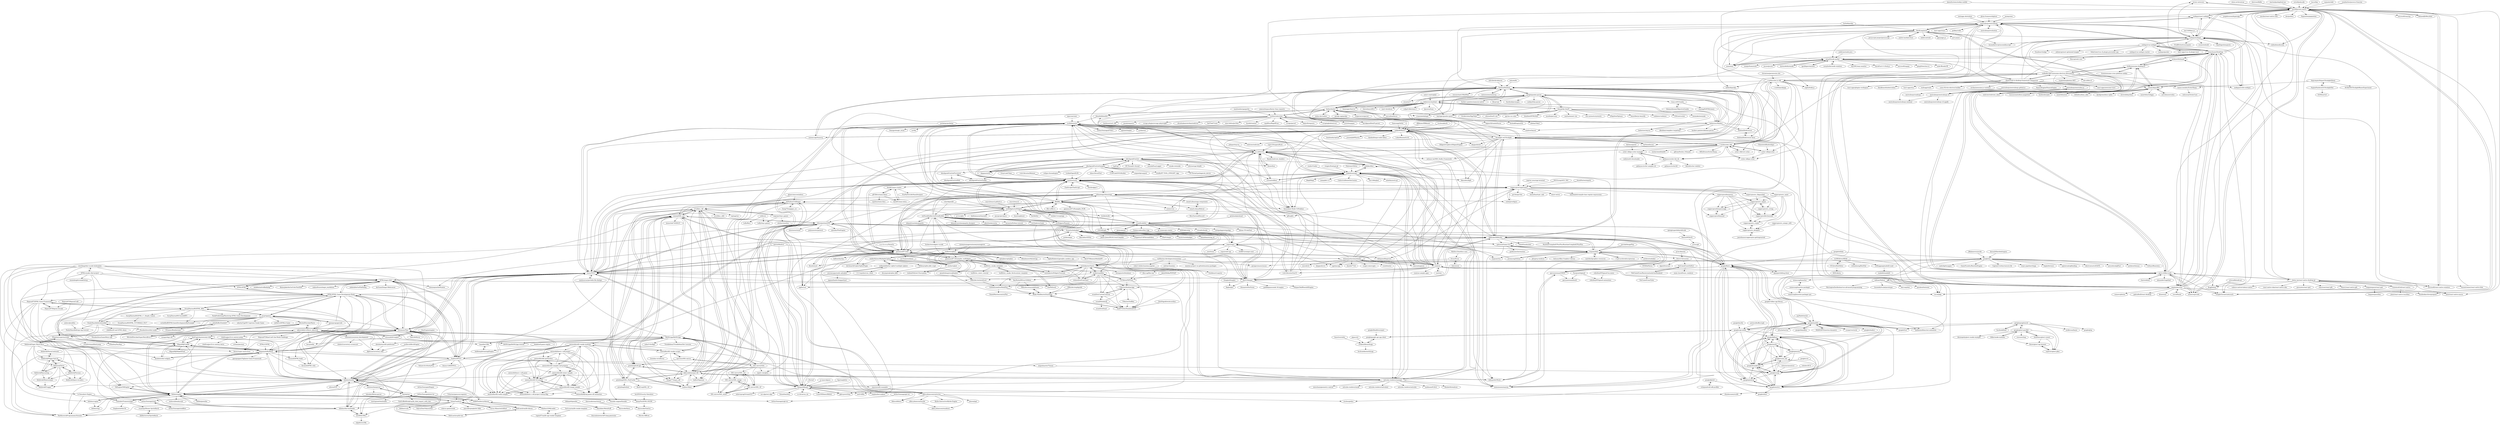 digraph G {
"revery-ui/revery" -> "kusti8/proton-native" ["e"=1]
"atom-archive/xray" -> "kusti8/proton-native" ["e"=1]
"electron/fiddle" -> "kusti8/proton-native" ["e"=1]
"ArthurSonzogni/FTXUI" -> "cycfi/elements" ["e"=1]
"RelaxedJS/ReLaXed" -> "kusti8/proton-native" ["e"=1]
"nodegui/react-nodegui" -> "nodegui/nodegui" ["e"=1]
"nodegui/react-nodegui" -> "kusti8/proton-native" ["e"=1]
"nodegui/react-nodegui" -> "neutralinojs/neutralinojs" ["e"=1]
"cztomsik/graffiti" -> "webview/webview_deno" ["e"=1]
"cztomsik/graffiti" -> "astrodon/astrodon" ["e"=1]
"cztomsik/graffiti" -> "lucacasonato/deno-puppeteer" ["e"=1]
"cztomsik/graffiti" -> "linebender/piet" ["e"=1]
"cztomsik/graffiti" -> "styfle/awesome-desktop-js"
"cztomsik/graffiti" -> "maierfelix/nvk" ["e"=1]
"cztomsik/graffiti" -> "littledivy/deno_sdl2" ["e"=1]
"cztomsik/graffiti" -> "branchseer/DeskGap"
"cztomsik/graffiti" -> "dyedgreen/deno-sqlite" ["e"=1]
"cztomsik/graffiti" -> "christolliday/limn" ["e"=1]
"cztomsik/graffiti" -> "maierfelix/webgpu" ["e"=1]
"nodegui/nodegui" -> "nodegui/react-nodegui" ["e"=1]
"nodegui/nodegui" -> "neutralinojs/neutralinojs"
"nodegui/nodegui" -> "kusti8/proton-native"
"nodegui/nodegui" -> "vercel/pkg" ["e"=1]
"nodegui/nodegui" -> "nodegui/svelte-nodegui" ["e"=1]
"nodegui/nodegui" -> "nodegui/vue-nodegui"
"nodegui/nodegui" -> "nexe/nexe" ["e"=1]
"nodegui/nodegui" -> "GoogleChromeLabs/carlo" ["e"=1]
"nodegui/nodegui" -> "FredKSchott/snowpack" ["e"=1]
"nodegui/nodegui" -> "AssemblyScript/assemblyscript" ["e"=1]
"nodegui/nodegui" -> "evanw/esbuild" ["e"=1]
"nodegui/nodegui" -> "microsoft/react-native-windows" ["e"=1]
"nodegui/nodegui" -> "vadimdemedes/ink" ["e"=1]
"nodegui/nodegui" -> "Raathigesh/majestic" ["e"=1]
"nodegui/nodegui" -> "revery-ui/revery" ["e"=1]
"jakogut/tinyvm" -> "lc-soft/LCUI" ["e"=1]
"vincentriemer/react-native-dom" -> "kusti8/proton-native" ["e"=1]
"ian13456/mc.js" -> "nodegui/nodegui" ["e"=1]
"blend2d/blend2d" -> "cycfi/elements" ["e"=1]
"Samsung/rlottie" -> "mikke89/RmlUi" ["e"=1]
"idea4good/GuiLite" -> "idea4good/GuiLiteSamples"
"idea4good/GuiLite" -> "lvgl/lvgl" ["e"=1]
"idea4good/GuiLite" -> "zlgopen/awtk" ["e"=1]
"idea4good/GuiLite" -> "Immediate-Mode-UI/Nuklear" ["e"=1]
"idea4good/GuiLite" -> "vurtun/nuklear" ["e"=1]
"idea4good/GuiLite" -> "cycfi/elements"
"idea4good/GuiLite" -> "cnjinhao/nana"
"idea4good/GuiLite" -> "RT-Thread/rt-thread" ["e"=1]
"idea4good/GuiLite" -> "armink/EasyLogger" ["e"=1]
"idea4good/GuiLite" -> "lc-soft/LCUI"
"idea4good/GuiLite" -> "tboox/tbox" ["e"=1]
"idea4good/GuiLite" -> "xmake-io/xmake" ["e"=1]
"idea4good/GuiLite" -> "yhirose/cpp-httplib" ["e"=1]
"idea4good/GuiLite" -> "duilib/duilib" ["e"=1]
"idea4good/GuiLite" -> "andlabs/libui" ["e"=1]
"zlgopen/awtk" -> "idea4good/GuiLite" ["e"=1]
"mosra/magnum" -> "wjakob/nanogui" ["e"=1]
"memononen/nanosvg" -> "litehtml/litehtml" ["e"=1]
"google/liquidfun" -> "google/mathfu" ["e"=1]
"kusti8/proton-native" -> "mimecorg/vuido" ["e"=1]
"kusti8/proton-native" -> "microsoft/react-native-windows" ["e"=1]
"kusti8/proton-native" -> "nodegui/react-nodegui" ["e"=1]
"kusti8/proton-native" -> "RelaxedJS/ReLaXed" ["e"=1]
"kusti8/proton-native" -> "ptmt/react-native-macos" ["e"=1]
"kusti8/proton-native" -> "jorgebucaran/hyperapp" ["e"=1]
"kusti8/proton-native" -> "necolas/react-native-web" ["e"=1]
"kusti8/proton-native" -> "facebookarchive/prepack" ["e"=1]
"kusti8/proton-native" -> "doczjs/docz" ["e"=1]
"kusti8/proton-native" -> "Popmotion/popmotion" ["e"=1]
"kusti8/proton-native" -> "nodegui/nodegui"
"kusti8/proton-native" -> "vadimdemedes/ink" ["e"=1]
"kusti8/proton-native" -> "GoogleChromeLabs/carlo" ["e"=1]
"kusti8/proton-native" -> "revery-ui/revery" ["e"=1]
"kusti8/proton-native" -> "microsoft/reactxp" ["e"=1]
"SFML/SFML" -> "SFML/imgui-sfml" ["e"=1]
"SFML/SFML" -> "SFML/SFML-Game-Development-Book" ["e"=1]
"wxMaxima-developers/wxmaxima" -> "andrejv/maxima"
"wxMaxima-developers/wxmaxima" -> "robert-dodier/maxima-jupyter"
"wxMaxima-developers/wxmaxima" -> "maxima-project-on-github/maxima-packages"
"wxMaxima-developers/wxmaxima" -> "grzegorzmazur/yacas"
"wxMaxima-developers/wxmaxima" -> "wxIshiko/wxCharts"
"troldal/OpenXLSX" -> "cnjinhao/nana" ["e"=1]
"rougier/freetype-gl" -> "wjakob/nanogui" ["e"=1]
"tboox/tbox" -> "lc-soft/LCUI" ["e"=1]
"jxcore/jxcore" -> "pmq20/node-packer" ["e"=1]
"wxWidgets/wxWidgets" -> "wxFormBuilder/wxFormBuilder"
"wxWidgets/wxWidgets" -> "wxWidgets/Phoenix" ["e"=1]
"wxWidgets/wxWidgets" -> "eranif/codelite"
"wxWidgets/wxWidgets" -> "glfw/glfw" ["e"=1]
"wxWidgets/wxWidgets" -> "pocoproject/poco" ["e"=1]
"wxWidgets/wxWidgets" -> "cnjinhao/nana"
"wxWidgets/wxWidgets" -> "boostorg/boost" ["e"=1]
"wxWidgets/wxWidgets" -> "fmtlib/fmt" ["e"=1]
"wxWidgets/wxWidgets" -> "SFML/SFML" ["e"=1]
"wxWidgets/wxWidgets" -> "fltk/fltk"
"wxWidgets/wxWidgets" -> "duilib/duilib" ["e"=1]
"wxWidgets/wxWidgets" -> "cycfi/elements"
"wxWidgets/wxWidgets" -> "weidai11/cryptopp" ["e"=1]
"wxWidgets/wxWidgets" -> "g-truc/glm" ["e"=1]
"wxWidgets/wxWidgets" -> "leethomason/tinyxml2" ["e"=1]
"JaneaSystems/nodejs-mobile" -> "pmq20/node-packer" ["e"=1]
"JaneaSystems/nodejs-mobile" -> "kusti8/proton-native" ["e"=1]
"eranif/codelite" -> "wxWidgets/wxWidgets"
"eranif/codelite" -> "wxFormBuilder/wxFormBuilder"
"eranif/codelite" -> "geany/geany" ["e"=1]
"eranif/codelite" -> "cnjinhao/nana"
"eranif/codelite" -> "cppit/jucipp" ["e"=1]
"eranif/codelite" -> "Embarcadero/Dev-Cpp" ["e"=1]
"eranif/codelite" -> "qt-creator/qt-creator" ["e"=1]
"eranif/codelite" -> "KDE/kdevelop" ["e"=1]
"eranif/codelite" -> "ultimatepp/ultimatepp"
"eranif/codelite" -> "Alexey-T/CudaText" ["e"=1]
"eranif/codelite" -> "fltk/fltk"
"eranif/codelite" -> "nigels-com/glew" ["e"=1]
"eranif/codelite" -> "visualfc/liteide" ["e"=1]
"eranif/codelite" -> "notepadqq/notepadqq" ["e"=1]
"eranif/codelite" -> "GNOME/gtk" ["e"=1]
"ClimenteA/flaskwebgui" -> "sciter-sdk/pysciter" ["e"=1]
"neutralinojs/neutralinojs" -> "nodegui/nodegui"
"neutralinojs/neutralinojs" -> "Elanis/web-to-desktop-framework-comparison"
"neutralinojs/neutralinojs" -> "branchseer/DeskGap"
"neutralinojs/neutralinojs" -> "neutralinojs/evaluation"
"neutralinojs/neutralinojs" -> "pojala/electrino"
"neutralinojs/neutralinojs" -> "kusti8/proton-native"
"neutralinojs/neutralinojs" -> "webview/webview" ["e"=1]
"neutralinojs/neutralinojs" -> "nodegui/react-nodegui" ["e"=1]
"neutralinojs/neutralinojs" -> "tauri-apps/tauri" ["e"=1]
"neutralinojs/neutralinojs" -> "GoogleChromeLabs/carlo" ["e"=1]
"neutralinojs/neutralinojs" -> "vercel/pkg" ["e"=1]
"neutralinojs/neutralinojs" -> "ultralight-ux/Ultralight"
"neutralinojs/neutralinojs" -> "nexe/nexe" ["e"=1]
"neutralinojs/neutralinojs" -> "NerdLang/nerd"
"neutralinojs/neutralinojs" -> "pubkey/rxdb" ["e"=1]
"juancarlospaco/faster-than-requests" -> "rushter/selectolax" ["e"=1]
"google/gumbo-parser" -> "lazytiger/gumbo-query"
"google/gumbo-parser" -> "lexborisov/myhtml"
"google/gumbo-parser" -> "hackers-painters/katana-parser"
"google/gumbo-parser" -> "litehtml/litehtml"
"google/gumbo-parser" -> "tracy-e/OCGumbo"
"google/gumbo-parser" -> "lexbor/lexbor"
"google/gumbo-parser" -> "htacg/tidy-html5"
"google/gumbo-parser" -> "lexborisov/Modest"
"google/gumbo-parser" -> "memononen/nanovg" ["e"=1]
"google/gumbo-parser" -> "svaarala/duktape" ["e"=1]
"google/gumbo-parser" -> "nodejs/http-parser" ["e"=1]
"google/gumbo-parser" -> "cesanta/v7" ["e"=1]
"google/gumbo-parser" -> "hackers-painters/samurai-native" ["e"=1]
"google/gumbo-parser" -> "libcpr/cpr" ["e"=1]
"google/gumbo-parser" -> "facebook/proxygen" ["e"=1]
"mikke89/RmlUi" -> "cycfi/elements"
"mikke89/RmlUi" -> "ultralight-ux/Ultralight"
"mikke89/RmlUi" -> "guillaumeblanc/ozz-animation" ["e"=1]
"mikke89/RmlUi" -> "litehtml/litehtml"
"mikke89/RmlUi" -> "libRocket/libRocket"
"mikke89/RmlUi" -> "ThePhD/sol2" ["e"=1]
"mikke89/RmlUi" -> "DiligentGraphics/DiligentEngine" ["e"=1]
"mikke89/RmlUi" -> "LukasBanana/LLGL" ["e"=1]
"mikke89/RmlUi" -> "Immediate-Mode-UI/Nuklear" ["e"=1]
"mikke89/RmlUi" -> "bombomby/optick" ["e"=1]
"mikke89/RmlUi" -> "skypjack/entt" ["e"=1]
"mikke89/RmlUi" -> "jrouwe/JoltPhysics" ["e"=1]
"mikke89/RmlUi" -> "sammycage/lunasvg" ["e"=1]
"mikke89/RmlUi" -> "thedmd/imgui-node-editor" ["e"=1]
"mikke89/RmlUi" -> "bkaradzic/bgfx" ["e"=1]
"ultralight-ux/Ultralight" -> "mikke89/RmlUi"
"ultralight-ux/Ultralight" -> "ImVexed/muon" ["e"=1]
"ultralight-ux/Ultralight" -> "litehtml/litehtml"
"ultralight-ux/Ultralight" -> "c-smile/sciter-sdk"
"ultralight-ux/Ultralight" -> "cycfi/elements"
"ultralight-ux/Ultralight" -> "bkaradzic/bgfx" ["e"=1]
"ultralight-ux/Ultralight" -> "memononen/nanovg" ["e"=1]
"ultralight-ux/Ultralight" -> "lc-soft/LCUI"
"ultralight-ux/Ultralight" -> "libRocket/libRocket"
"ultralight-ux/Ultralight" -> "DiligentGraphics/DiligentEngine" ["e"=1]
"ultralight-ux/Ultralight" -> "Immediate-Mode-UI/Nuklear" ["e"=1]
"ultralight-ux/Ultralight" -> "wjakob/nanogui"
"ultralight-ux/Ultralight" -> "guillaumeblanc/ozz-animation" ["e"=1]
"ultralight-ux/Ultralight" -> "skypjack/entt" ["e"=1]
"ultralight-ux/Ultralight" -> "webview/webview" ["e"=1]
"ArthurSonzogni/Diagon" -> "ArthurSonzogni/json-tui" ["e"=1]
"mimecorg/vuido" -> "kusti8/proton-native" ["e"=1]
"mimecorg/vuido" -> "parro-it/libui-node" ["e"=1]
"msys2/msys2.github.io" -> "wxWidgets/wxWidgets" ["e"=1]
"memononen/nanovg" -> "wjakob/nanogui" ["e"=1]
"svaarala/duktape" -> "litehtml/litehtml" ["e"=1]
"wxGlade/wxGlade" -> "wxFormBuilder/wxFormBuilder" ["e"=1]
"wxGlade/wxGlade" -> "wxIshiko/wxCharts" ["e"=1]
"gitahead/gitahead" -> "eranif/codelite" ["e"=1]
"floooh/oryol" -> "fruxo/turbobadger" ["e"=1]
"ChaiScript/ChaiScript" -> "cnjinhao/nana" ["e"=1]
"cesanta/v7" -> "litehtml/litehtml" ["e"=1]
"fltk/fltk" -> "fltk-rs/fltk-rs" ["e"=1]
"fltk/fltk" -> "cnjinhao/nana"
"fltk/fltk" -> "wxWidgets/wxWidgets"
"fltk/fltk" -> "ultimatepp/ultimatepp"
"fltk/fltk" -> "gammasoft71/xtd"
"fltk/fltk" -> "cycfi/elements"
"fltk/fltk" -> "gammasoft71/Examples_FLTK" ["e"=1]
"fltk/fltk" -> "Immediate-Mode-UI/Nuklear" ["e"=1]
"fltk/fltk" -> "GNOME/gtk" ["e"=1]
"fltk/fltk" -> "rxi/microui" ["e"=1]
"fltk/fltk" -> "texus/TGUI"
"fltk/fltk" -> "cegui/cegui"
"fltk/fltk" -> "mitsuba-renderer/nanogui"
"fltk/fltk" -> "wjakob/nanogui"
"fltk/fltk" -> "idea4good/GuiLite"
"SFML/SFML-Game-Development-Book" -> "SFML/imgui-sfml"
"SFML/SFML-Game-Development-Book" -> "SFML/SFML" ["e"=1]
"SFML/SFML-Game-Development-Book" -> "Bromeon/Thor"
"SFML/SFML-Game-Development-Book" -> "SurajSharma90/SFML_RPG"
"SFML/SFML-Game-Development-Book" -> "Krozark/SFML-book"
"SFML/SFML-Game-Development-Book" -> "fallahn/tmxlite"
"SFML/SFML-Game-Development-Book" -> "TankOs/SFGUI"
"SFML/SFML-Game-Development-Book" -> "texus/TGUI"
"SFML/SFML-Game-Development-Book" -> "EmilyMansfield/citybuilder"
"SFML/SFML-Game-Development-Book" -> "jsyqrt/games"
"SFML/SFML-Game-Development-Book" -> "fallahn/xygine"
"SFML/SFML-Game-Development-Book" -> "Hapaxia/SelbaWard"
"SFML/SFML-Game-Development-Book" -> "PacktPublishing/Mastering-SFML-Game-Development"
"SFML/SFML-Game-Development-Book" -> "MiguelMJ/Candle"
"SFML/SFML-Game-Development-Book" -> "Hopson97/SFML-Game-Framework"
"jsyqrt/games" -> "SurajSharma90/SFML_RPG"
"jsyqrt/games" -> "johnBuffer/ZombieV"
"jsyqrt/games" -> "SFML/SFML-Game-Development-Book"
"jsyqrt/games" -> "Bromeon/Thor"
"jsyqrt/games" -> "ParadoxZero/sfml-snake"
"jsyqrt/games" -> "jakowskidev/uMario_Jakowski"
"jsyqrt/games" -> "udacity/CppND-Capstone-Snake-Game" ["e"=1]
"jsyqrt/games" -> "PfAndrey/supermariohd"
"jsyqrt/games" -> "EmilyMansfield/citybuilder"
"jsyqrt/games" -> "gameprogcpp/code" ["e"=1]
"jsyqrt/games" -> "JuDelCo/SFML2-Game"
"jsyqrt/games" -> "MiguelMJ/Candle"
"jsyqrt/games" -> "sschellhoff/SFMLGameDevelopmentByExample"
"jsyqrt/games" -> "MitchellSternke/Mario"
"samhocevar/portable-file-dialogs" -> "texus/TGUI" ["e"=1]
"bytenode/bytenode" -> "pmq20/node-packer" ["e"=1]
"gammasoft71/xtd" -> "cycfi/elements"
"gammasoft71/xtd" -> "ultimatepp/ultimatepp"
"gammasoft71/xtd" -> "texus/TGUI"
"gammasoft71/xtd" -> "hikogui/hikogui"
"gammasoft71/xtd" -> "cnjinhao/nana"
"gammasoft71/xtd" -> "copperspice/copperspice"
"gammasoft71/xtd" -> "AshampooSystems/boden"
"gammasoft71/xtd" -> "gammasoft71/Examples_wxWidgets"
"gammasoft71/xtd" -> "stephenberry/glaze" ["e"=1]
"gammasoft71/xtd" -> "aui-framework/aui" ["e"=1]
"gammasoft71/xtd" -> "ned14/llfio" ["e"=1]
"gammasoft71/xtd" -> "i42output/neoGFX"
"gammasoft71/xtd" -> "felixguendling/cista" ["e"=1]
"gammasoft71/xtd" -> "mikke89/RmlUi"
"gammasoft71/xtd" -> "kelbon/AnyAny" ["e"=1]
"AshampooSystems/boden" -> "gammasoft71/xtd"
"AshampooSystems/boden" -> "cycfi/elements"
"AshampooSystems/boden" -> "cnjinhao/nana"
"AshampooSystems/boden" -> "mitsuba-renderer/nanogui"
"AshampooSystems/boden" -> "skypjack/uvw" ["e"=1]
"AshampooSystems/boden" -> "daniele77/cli" ["e"=1]
"AshampooSystems/boden" -> "copperspice/copperspice"
"AshampooSystems/boden" -> "blend2d/blend2d" ["e"=1]
"AshampooSystems/boden" -> "scapix-com/scapix" ["e"=1]
"AshampooSystems/boden" -> "wjakob/nanogui"
"AshampooSystems/boden" -> "mosra/magnum" ["e"=1]
"AshampooSystems/boden" -> "yue/yue"
"AshampooSystems/boden" -> "cppit/jucipp" ["e"=1]
"AshampooSystems/boden" -> "ruslo/hunter" ["e"=1]
"AshampooSystems/boden" -> "emweb/wt" ["e"=1]
"gameprogcpp/code" -> "jsyqrt/games" ["e"=1]
"gameprogcpp/code" -> "SFML/SFML-Game-Development-Book" ["e"=1]
"gameprogcpp/code" -> "jakowskidev/uMario_Jakowski" ["e"=1]
"google/gtest-parallel" -> "nholthaus/gtest-runner"
"google/gtest-parallel" -> "ospector/gtest-gbar"
"google/gtest-parallel" -> "kinow/gtest-tap-listener"
"google/gtest-parallel" -> "bilke/cmake-modules" ["e"=1]
"google/gtest-parallel" -> "google/googlemock"
"google/gtest-parallel" -> "vmware/chap"
"google/gtest-parallel" -> "dmonopoly/gtest-cmake-example" ["e"=1]
"gammasoft71/Examples_wxWidgets" -> "wxIshiko/wxWidgetsTutorials"
"gammasoft71/Examples_wxWidgets" -> "wxIshiko/wxCharts"
"gammasoft71/Examples_wxWidgets" -> "utelle/wxpdfdoc"
"gammasoft71/Examples_wxWidgets" -> "lszl84/wx_cmake_template"
"gammasoft71/Examples_wxWidgets" -> "PBfordev/wxAutoExcel"
"gammasoft71/Examples_wxWidgets" -> "gammasoft71/xtd"
"martenbjork/github-xp" -> "kusti8/proton-native" ["e"=1]
"chaficnajjar/21st-century-pong" -> "chaficnajjar/21st-century-tetris"
"chaficnajjar/21st-century-pong" -> "schuay/pacman"
"JBakamovic/yavide" -> "google/ion" ["e"=1]
"hikogui/hikogui" -> "gammasoft71/xtd"
"hikogui/hikogui" -> "mdavisprog/OctaneGUI" ["e"=1]
"hikogui/hikogui" -> "cycfi/elements"
"hikogui/hikogui" -> "ned14/llfio" ["e"=1]
"hikogui/hikogui" -> "uni-algo/uni-algo" ["e"=1]
"hikogui/hikogui" -> "foonathan/lexy" ["e"=1]
"hikogui/hikogui" -> "liblava/liblava" ["e"=1]
"hikogui/hikogui" -> "texus/TGUI"
"hikogui/hikogui" -> "eliaskosunen/scnlib" ["e"=1]
"hikogui/hikogui" -> "stephenberry/glaze" ["e"=1]
"hikogui/hikogui" -> "i42output/neoGFX"
"hikogui/hikogui" -> "mikke89/RmlUi"
"hikogui/hikogui" -> "a-e-k/canvas_ity" ["e"=1]
"hikogui/hikogui" -> "jpbruyere/vkvg" ["e"=1]
"hikogui/hikogui" -> "ConorWilliams/libfork" ["e"=1]
"google/lmctfy" -> "google/cpp-netlib" ["e"=1]
"yue/wey" -> "yue/yue" ["e"=1]
"GoogleChromeLabs/carlo" -> "kusti8/proton-native" ["e"=1]
"albin-johansson/centurion" -> "albin-johansson/tactile"
"albin-johansson/centurion" -> "libSDL2pp/libSDL2pp"
"albin-johansson/centurion" -> "albin-johansson/wanderer"
"albin-johansson/centurion" -> "jhasse/jngl" ["e"=1]
"albin-johansson/centurion" -> "Rythe-Interactive/Rythe-Engine" ["e"=1]
"albin-johansson/centurion" -> "liblava/liblava" ["e"=1]
"albin-johansson/centurion" -> "xissburg/edyn" ["e"=1]
"protocolbuffers/upb" -> "google/cpp-netlib" ["e"=1]
"xyproto/sdl2-examples" -> "mozeal/SDL_gui"
"xyproto/sdl2-examples" -> "albin-johansson/centurion"
"SpartanJ/efsw" -> "hikogui/hikogui" ["e"=1]
"effekseer/Effekseer" -> "mikke89/RmlUi" ["e"=1]
"TankOs/SFGUI" -> "Bromeon/Thor"
"TankOs/SFGUI" -> "texus/TGUI"
"TankOs/SFGUI" -> "SFML/imgui-sfml"
"TankOs/SFGUI" -> "Hapaxia/SelbaWard"
"TankOs/SFGUI" -> "fallahn/sfml-tmxloader"
"TankOs/SFGUI" -> "MiguelMJ/Candle"
"TankOs/SFGUI" -> "billyquith/GWork"
"TankOs/SFGUI" -> "222464/LTBL2"
"TankOs/SFGUI" -> "fallahn/xygine"
"TankOs/SFGUI" -> "fallahn/tmxlite"
"TankOs/SFGUI" -> "miguelmartin75/anax" ["e"=1]
"TankOs/SFGUI" -> "Yelnats321/EntityPlus" ["e"=1]
"TankOs/SFGUI" -> "binary1248/SFNUL"
"TankOs/SFGUI" -> "SFML/SFML-Game-Development-Book"
"TankOs/SFGUI" -> "libRocket/libRocket"
"rushter/selectolax" -> "lexborisov/Modest"
"rushter/selectolax" -> "scrapy/parsel" ["e"=1]
"rushter/selectolax" -> "daijro/hrequests" ["e"=1]
"rushter/selectolax" -> "lexbor/lexbor"
"rushter/selectolax" -> "scrapinghub/extruct" ["e"=1]
"rushter/selectolax" -> "jcrist/msgspec" ["e"=1]
"rushter/selectolax" -> "kovidgoyal/html5-parser" ["e"=1]
"rushter/selectolax" -> "lexiforest/curl_cffi" ["e"=1]
"rushter/selectolax" -> "jawah/niquests" ["e"=1]
"rushter/selectolax" -> "scrapy-plugins/scrapy-playwright" ["e"=1]
"rushter/selectolax" -> "ultrafunkamsterdam/nodriver" ["e"=1]
"rushter/selectolax" -> "0x676e67/rnet" ["e"=1]
"rushter/selectolax" -> "miso-belica/jusText" ["e"=1]
"rushter/selectolax" -> "hynek/stamina" ["e"=1]
"rushter/selectolax" -> "rapidfuzz/RapidFuzz" ["e"=1]
"lexbor/lexbor" -> "lexborisov/Modest"
"lexbor/lexbor" -> "lexborisov/myhtml"
"lexbor/lexbor" -> "litehtml/litehtml"
"lexbor/lexbor" -> "google/gumbo-parser"
"lexbor/lexbor" -> "quickjs-ng/quickjs" ["e"=1]
"lexbor/lexbor" -> "mikke89/RmlUi"
"lexbor/lexbor" -> "rushter/selectolax"
"lexbor/lexbor" -> "blend2d/blend2d" ["e"=1]
"lexbor/lexbor" -> "webui-dev/webui" ["e"=1]
"lexbor/lexbor" -> "uriparser/uriparser" ["e"=1]
"lexbor/lexbor" -> "jpbruyere/vkvg" ["e"=1]
"lexbor/lexbor" -> "svaarala/duktape" ["e"=1]
"lexbor/lexbor" -> "randrew/layout" ["e"=1]
"lexbor/lexbor" -> "lc-soft/LCUI"
"lexbor/lexbor" -> "servo/html5ever" ["e"=1]
"octref/polacode" -> "kusti8/proton-native" ["e"=1]
"horhof/quickjs" -> "NerdLang/nerd" ["e"=1]
"horhof/quickjs" -> "litehtml/litehtml" ["e"=1]
"branchseer/DeskGap" -> "pojala/electrino"
"branchseer/DeskGap" -> "styfle/awesome-desktop-js"
"branchseer/DeskGap" -> "jscherer92/Quark"
"branchseer/DeskGap" -> "neutralinojs/neutralinojs"
"branchseer/DeskGap" -> "GoogleChromeLabs/carlo" ["e"=1]
"branchseer/DeskGap" -> "nodegui/nodegui"
"branchseer/DeskGap" -> "parro-it/libui-node"
"branchseer/DeskGap" -> "Boscop/web-view" ["e"=1]
"branchseer/DeskGap" -> "cztomsik/graffiti"
"branchseer/DeskGap" -> "yue/yue"
"branchseer/DeskGap" -> "nodegui/vue-nodegui"
"branchseer/DeskGap" -> "mimecorg/vuido" ["e"=1]
"branchseer/DeskGap" -> "revery-ui/revery" ["e"=1]
"branchseer/DeskGap" -> "pmq20/node-packer"
"branchseer/DeskGap" -> "kusti8/proton-native"
"idea4good/GuiLiteSamples" -> "idea4good/GuiLite"
"idea4good/GuiLiteSamples" -> "idea4good/GuiLitePreviewer"
"idea4good/GuiLiteSamples" -> "idea4good/GuiLiteToolkit"
"idea4good/GuiLiteSamples" -> "MyGUI/mygui"
"idea4good/GuiLiteSamples" -> "canpool/qtcanpool" ["e"=1]
"idea4good/GuiLiteSamples" -> "armfly/H7-TOOL_STM32H7_App" ["e"=1]
"idea4good/GuiLiteSamples" -> "cnjinhao/nana"
"idea4good/GuiLiteSamples" -> "zlgopen/awtk" ["e"=1]
"idea4good/GuiLiteSamples" -> "RT-Thread-packages/at_device" ["e"=1]
"idea4good/GuiLiteSamples" -> "texus/TGUI"
"idea4good/GuiLiteSamples" -> "eclipse-threadx/guix" ["e"=1]
"idea4good/GuiLiteSamples" -> "skiars/SerialTool" ["e"=1]
"idea4good/GuiLiteSamples" -> "CURTLab/LVGLBuilder" ["e"=1]
"g1mv/density" -> "Steve132/uraster" ["e"=1]
"rewrking/sfml-vscode-boilerplate" -> "SFML/cmake-sfml-project"
"rewrking/sfml-vscode-boilerplate" -> "Bromeon/Thor"
"rewrking/sfml-vscode-boilerplate" -> "PfAndrey/supermariohd"
"rewrking/sfml-vscode-boilerplate" -> "Hopson97/SFML-Game-Framework"
"rewrking/sfml-vscode-boilerplate" -> "SFML/SFML-Game-Development-Book"
"rewrking/sfml-vscode-boilerplate" -> "Hapaxia/SelbaWard"
"rewrking/sfml-vscode-boilerplate" -> "SFML/imgui-sfml"
"rewrking/sfml-vscode-boilerplate" -> "fallahn/tmxlite"
"rewrking/sfml-vscode-boilerplate" -> "Is-Daouda/is-Engine"
"rewrking/sfml-vscode-boilerplate" -> "fallahn/xygine"
"jpbruyere/vkvg" -> "hikogui/hikogui" ["e"=1]
"openglsuperbible/sb6code" -> "DentonW/DevIL" ["e"=1]
"SurajSharma90/SFML_RPG" -> "SurajSharma90/SFML_C-_Simple_Games"
"SurajSharma90/SFML_RPG" -> "jsyqrt/games"
"SurajSharma90/SFML_RPG" -> "sschellhoff/SFMLGameDevelopmentByExample"
"SurajSharma90/SFML_RPG" -> "EmilyMansfield/citybuilder"
"SurajSharma90/SFML_RPG" -> "PacktPublishing/Mastering-SFML-Game-Development"
"SurajSharma90/SFML_RPG" -> "Hopson97/SFML-Game-Framework"
"SurajSharma90/SFML_RPG" -> "SFML/SFML-Game-Development-Book"
"SurajSharma90/SFML_RPG" -> "SurajSharma90/ConsoleRPG"
"SurajSharma90/SFML_RPG" -> "Krozark/SFML-utils"
"jeremyong/Selene" -> "hugoam/kiui" ["e"=1]
"jeremyong/Selene" -> "fruxo/turbobadger" ["e"=1]
"JakubMelka/PDF4QT" -> "TcT2k/wxPDFView" ["e"=1]
"tracy-e/OCGumbo" -> "thomasdenney/ObjectiveGumbo"
"tracy-e/OCGumbo" -> "siuying/IGHTMLQuery"
"wxMEdit/wxMEdit" -> "EUA/wxHexEditor"
"wxMEdit/wxMEdit" -> "LiMinggang/madedit-mod"
"wxMEdit/wxMEdit" -> "wxIshiko/wxCharts"
"wxMEdit/wxMEdit" -> "stefankueng/BowPad" ["e"=1]
"Trilarion/opensourcegames" -> "tizian/Cendric2" ["e"=1]
"maierfelix/nvk" -> "cztomsik/graffiti" ["e"=1]
"thomasdenney/ObjectiveGumbo" -> "tracy-e/OCGumbo"
"aminosbh/sdl2-cmake-modules" -> "aminosbh/sdl2-pointerless"
"aminosbh/sdl2-cmake-modules" -> "aminosbh/sdl2-samples-and-projects"
"aminosbh/sdl2-cmake-modules" -> "aminosbh/sdl2-mixer-sample"
"aminosbh/sdl2-cmake-modules" -> "aminosbh/flying-plane-sdl-animation"
"aminosbh/sdl2-cmake-modules" -> "aminosbh/sdl2-ttf-sample"
"aminosbh/sdl2-cmake-modules" -> "aminosbh/sdl2-image-sample"
"aminosbh/sdl2-cmake-modules" -> "aminosbh/basic-c-sdl-project-tunisia-flag"
"aminosbh/sdl2-cmake-modules" -> "tcbrindle/sdl2-cmake-scripts"
"aminosbh/sdl2-cmake-modules" -> "aminosbh/sdl2-audio-sample"
"aminosbh/sdl2-cmake-modules" -> "aminosbh/basic-c-sdl-project"
"aminosbh/sdl2-cmake-modules" -> "albin-johansson/centurion"
"aminosbh/sdl2-cmake-modules" -> "mozeal/SDL_gui"
"fricas/fricas" -> "daly/axiom"
"fricas/fricas" -> "grzegorzmazur/yacas"
"T-Rex/wxModularApp" -> "Anil8753/wxThumbnailCtrl"
"T-Rex/wxModularApp" -> "eranif/wxCustomControls"
"T-Rex/wxModularApp" -> "T-Rex/wxToolBox"
"Hopson97/SFML-Game-Framework" -> "Hopson97/Hopson-Arcade"
"Hopson97/SFML-Game-Framework" -> "fallahn/xygine"
"Hopson97/SFML-Game-Framework" -> "SurajSharma90/SFML_RPG"
"Hopson97/SFML-Game-Framework" -> "TheMaverickProgrammer/Swoosh"
"Hopson97/SFML-Game-Framework" -> "fallahn/tmxlite"
"Hopson97/SFML-Game-Framework" -> "Hapaxia/SelbaWard"
"Hopson97/SFML-Game-Framework" -> "fallahn/crogine"
"Hopson97/Hopson-Arcade" -> "Hopson97/SFML-Game-Framework"
"neutralinojs/evaluation" -> "neutralinojs/neutralinojs"
"fallahn/crogine" -> "fallahn/xygine"
"fallahn/crogine" -> "fallahn/osgc"
"libSDL2pp/libSDL2pp" -> "libSDL2pp/libSDL2pp-tutorial"
"libSDL2pp/libSDL2pp" -> "albin-johansson/centurion"
"libSDL2pp/libSDL2pp" -> "tcbrindle/sdl2-cmake-scripts"
"libSDL2pp/libSDL2pp" -> "grimfang4/sdl-gpu" ["e"=1]
"libSDL2pp/libSDL2pp" -> "SDL-mirror/SDL"
"libSDL2pp/libSDL2pp" -> "fallahn/tmxlite"
"libSDL2pp/libSDL2pp" -> "dalerank/nanogui-sdl"
"libSDL2pp/libSDL2pp" -> "Tyyppi77/imgui_sdl"
"libSDL2pp/libSDL2pp" -> "aminosbh/sdl2-cmake-modules"
"libSDL2pp/libSDL2pp" -> "mika314/sdlpp"
"libSDL2pp/libSDL2pp" -> "actsl/kiss_sdl"
"libSDL2pp/libSDL2pp" -> "mozeal/SDL_gui"
"libSDL2pp/libSDL2pp" -> "alexdantas/sdl2-platformer"
"libSDL2pp/libSDL2pp" -> "Twinklebear/TwinklebearDev-Lessons"
"libSDL2pp/libSDL2pp" -> "texus/TGUI"
"styfle/awesome-desktop-js" -> "jscherer92/Quark"
"styfle/awesome-desktop-js" -> "branchseer/DeskGap"
"styfle/awesome-desktop-js" -> "parro-it/libui-node"
"styfle/awesome-desktop-js" -> "bcoe/awesome-cross-platform-nodejs" ["e"=1]
"styfle/awesome-desktop-js" -> "cztomsik/graffiti"
"styfle/awesome-desktop-js" -> "sudhakar3697/awesome-electron-alternatives"
"fallahn/sfml-tmxloader" -> "222464/LTBL2"
"fallahn/sfml-tmxloader" -> "fallahn/tmxlite"
"fallahn/sfml-tmxloader" -> "fallahn/xygine"
"fallahn/sfml-tmxloader" -> "TheMaverickProgrammer/Swoosh"
"fallahn/sfml-tmxloader" -> "Bromeon/Thor"
"longseespace/react-qml" -> "longseespace/ben"
"Is-Daouda/is-Engine" -> "TheMaverickProgrammer/Swoosh"
"Is-Daouda/is-Engine" -> "GamedevFramework/gf"
"Is-Daouda/is-Engine" -> "ArthurSonzogni/smk"
"NotCamelCase/RasterizationInOneWeekend" -> "NotCamelCase/Tyler"
"NotCamelCase/RasterizationInOneWeekend" -> "NotCamelCase/SoftLit"
"carlbirch/BirchEngine" -> "JIghtuse/cavestory-sdl2"
"utelle/SQLite3MultipleCiphers" -> "utelle/wxsqlite3"
"utelle/SQLite3MultipleCiphers" -> "resilar/sqleet"
"utelle/SQLite3MultipleCiphers" -> "m4heshd/better-sqlite3-multiple-ciphers"
"utelle/SQLite3MultipleCiphers" -> "rindeal/SQLite3-Encryption"
"utelle/SQLite3MultipleCiphers" -> "devbean/QtCipherSqlitePlugin" ["e"=1]
"utelle/SQLite3MultipleCiphers" -> "Willena/sqlite-jdbc-crypt"
"alexdantas/sdl2-platformer" -> "JIghtuse/cavestory-sdl2"
"daly/axiom" -> "fricas/fricas"
"PfAndrey/supermariohd" -> "PfAndrey/PacMan"
"PfAndrey/supermariohd" -> "Kofybrek/Super-Mario-Bros"
"PfAndrey/supermariohd" -> "evanbowman/blind-jump" ["e"=1]
"PfAndrey/supermariohd" -> "jakowskidev/uMario_Jakowski"
"journeyapps/node-sqlcipher" -> "m4heshd/better-sqlite3-multiple-ciphers"
"journeyapps/node-sqlcipher" -> "jaganathanb/vilaippattiyal"
"Cirrus-Minor/witchblast" -> "tizian/Cendric2" ["e"=1]
"lazytiger/gumbo-query" -> "google/gumbo-parser"
"lazytiger/gumbo-query" -> "lagner/QGumboParser"
"lazytiger/gumbo-query" -> "TechnikEmpire/GQ"
"resilar/sqleet" -> "utelle/SQLite3MultipleCiphers"
"resilar/sqleet" -> "utelle/wxsqlite3"
"resilar/sqleet" -> "rindeal/SQLite3-Encryption"
"mobius3/kiwi" -> "actsl/kiss_sdl"
"mobius3/kiwi" -> "mozeal/SDL_gui"
"mobius3/kiwi" -> "dalerank/nanogui-sdl"
"ArthurSonzogni/smk" -> "ArthurSonzogni/smkflow"
"Tyyppi77/imgui_sdl" -> "mobius3/kiwi"
"neutralinojs/neutralinojs.github.io" -> "neutralinojs/neutralinojs-cli"
"neutralinojs/neutralinojs.github.io" -> "neutralinojs/neutralinojs-minimal"
"neutralinojs/neutralinojs.github.io" -> "neutralinojs/roadmap"
"aminosbh/sdl2-samples-and-projects" -> "aminosbh/sdl2-pointerless"
"aminosbh/sdl2-samples-and-projects" -> "aminosbh/sdl2-ttf-sample"
"aminosbh/sdl2-samples-and-projects" -> "aminosbh/flying-plane-sdl-animation"
"aminosbh/sdl2-samples-and-projects" -> "aminosbh/basic-c-sdl-project-tunisia-flag"
"aminosbh/sdl2-samples-and-projects" -> "aminosbh/sdl2-cmake-modules"
"aminosbh/sdl2-samples-and-projects" -> "aminosbh/sdl2-mixer-sample"
"aminosbh/sdl2-samples-and-projects" -> "aminosbh/sdl2-audio-sample"
"aminosbh/sdl2-samples-and-projects" -> "aminosbh/sdl2-image-sample"
"aminosbh/sdl2-samples-and-projects" -> "aminosbh/basic-c-sdl-project"
"StarEngine/engine" -> "atraczyk/2d-engine" ["e"=1]
"idea4good/GuiLitePreviewer" -> "idea4good/GuiLiteToolkit"
"idea4good/GuiLitePreviewer" -> "idea4good/GuiLiteWeb"
"aminosbh/basic-c-sdl-project" -> "aminosbh/basic-c-sdl-project-tunisia-flag"
"aminosbh/basic-c-sdl-project" -> "aminosbh/sdl2-audio-sample"
"aminosbh/basic-c-sdl-project" -> "aminosbh/flying-plane-sdl-animation"
"aminosbh/basic-c-sdl-project" -> "aminosbh/sdl2-mixer-sample"
"aminosbh/basic-c-sdl-project" -> "aminosbh/sdl2-image-sample"
"aminosbh/basic-c-sdl-project" -> "aminosbh/sdl2-ttf-sample"
"aminosbh/basic-c-sdl-project" -> "aminosbh/sdl2-pointerless"
"SSBMTonberry/tileson" -> "fallahn/tmxlite"
"SSBMTonberry/tileson" -> "baylej/tmx"
"SSBMTonberry/tileson" -> "Madour/LDtkLoader"
"SSBMTonberry/tileson" -> "RobLoach/raylib-tileson"
"jscherer92/Quark" -> "styfle/awesome-desktop-js"
"JustCaptcha/awesome-sfml" -> "MiguelMJ/Candle"
"LiMinggang/madedit-mod" -> "madedit/madedit"
"aminosbh/sdl2-mixer-sample" -> "aminosbh/sdl2-audio-sample"
"aminosbh/sdl2-mixer-sample" -> "aminosbh/flying-plane-sdl-animation"
"aminosbh/sdl2-mixer-sample" -> "aminosbh/basic-c-sdl-project-tunisia-flag"
"aminosbh/sdl2-mixer-sample" -> "aminosbh/sdl2-ttf-sample"
"aminosbh/sdl2-mixer-sample" -> "aminosbh/sdl2-image-sample"
"sciter-sdk/go-sciter-example" -> "enify/multi-downloader"
"sciter-sdk/go-sciter-example" -> "gxlmyacc/sciter-doc-zh"
"sciter-sdk/go-sciter-example" -> "gxlmyacc/sciter-samples-zh"
"eranif/wxCustomControls" -> "eranif/Notebook"
"eranif/wxCustomControls" -> "Anil8753/wxThumbnailCtrl"
"eranif/wxCustomControls" -> "T-Rex/wxModularApp"
"idea4good/GuiLiteToolkit" -> "idea4good/GuiLitePreviewer"
"copperspice/kitchensink" -> "copperspice/cs_crypto"
"mimecorg/launchui-packager" -> "mimecorg/launchui"
"mimecorg/launchui-packager" -> "mimecorg/launchui-packager-gui"
"mimecorg/launchui-packager-gui" -> "mimecorg/launchui-packager"
"aminosbh/basic-c-sdl-game" -> "aminosbh/sdl2-audio-sample"
"aminosbh/basic-c-sdl-game" -> "aminosbh/sdl2-ttf-sample"
"aminosbh/sdl2-image-sample" -> "aminosbh/sdl2-mixer-sample"
"aminosbh/sdl2-image-sample" -> "aminosbh/flying-plane-sdl-animation"
"aminosbh/sdl2-image-sample" -> "aminosbh/sdl2-audio-sample"
"aminosbh/sdl2-image-sample" -> "aminosbh/basic-c-sdl-project-tunisia-flag"
"aminosbh/sdl2-image-sample" -> "aminosbh/sdl2-ttf-sample"
"aminosbh/sdl2-ttf-sample" -> "aminosbh/sdl2-audio-sample"
"aminosbh/sdl2-ttf-sample" -> "aminosbh/flying-plane-sdl-animation"
"aminosbh/sdl2-ttf-sample" -> "aminosbh/sdl2-mixer-sample"
"aminosbh/sdl2-ttf-sample" -> "aminosbh/basic-c-sdl-project-tunisia-flag"
"aminosbh/sdl2-ttf-sample" -> "aminosbh/sdl2-image-sample"
"ramon-mendes/SciterSharp" -> "wdcossey/SciterCore"
"besh81/nana-extra" -> "besh81/nana-creator"
"ismail-yilmaz/upp-components" -> "ismail-yilmaz/Bobcat"
"T-Rex/wxToolBox" -> "Anil8753/wxThumbnailCtrl"
"janwilmans/copperspice-gettingstarted" -> "copperspice/cs_designer"
"mimecorg/launchui" -> "mimecorg/launchui-packager"
"mimecorg/launchui" -> "mimecorg/launchui-packager-gui"
"PBfordev/wxsysinfoframe" -> "Blake-Madden/wxStartPage"
"geany/geany" -> "eranif/codelite" ["e"=1]
"satori-com/tcpkali" -> "lexborisov/myhtml" ["e"=1]
"neutralinojs/neutralinojs-cli" -> "neutralinojs/neutralinojs-minimal"
"neutralinojs/neutralinojs-cli" -> "neutralinojs/neutralinojs-cli-appify"
"neutralinojs/neutralinojs-cli" -> "neutralinojs/neutralino.js"
"neomjs/neo" -> "neutralinojs/neutralinojs" ["e"=1]
"ImVexed/muon" -> "ultralight-ux/Ultralight" ["e"=1]
"htacg/tidy-html5" -> "google/gumbo-parser"
"htacg/tidy-html5" -> "lexborisov/myhtml"
"htacg/tidy-html5" -> "beautifier/js-beautify" ["e"=1]
"htacg/tidy-html5" -> "validator/validator" ["e"=1]
"htacg/tidy-html5" -> "bruderstein/NppTidy2"
"htacg/tidy-html5" -> "CSSLint/csslint" ["e"=1]
"htacg/tidy-html5" -> "neomake/neomake" ["e"=1]
"htacg/tidy-html5" -> "othree/html5.vim" ["e"=1]
"htacg/tidy-html5" -> "ap/vim-css-color" ["e"=1]
"htacg/tidy-html5" -> "htmlhint/HTMLHint" ["e"=1]
"htacg/tidy-html5" -> "mozilla/persona" ["e"=1]
"htacg/tidy-html5" -> "mattn/emmet-vim" ["e"=1]
"htacg/tidy-html5" -> "vim-syntastic/syntastic" ["e"=1]
"htacg/tidy-html5" -> "h5bp/html5please" ["e"=1]
"htacg/tidy-html5" -> "lazytiger/gumbo-query"
"nexe/nexe" -> "pmq20/node-packer" ["e"=1]
"moneymanagerex/moneymanagerex" -> "wxIshiko/wxCharts" ["e"=1]
"moneymanagerex/moneymanagerex" -> "guanlisheng/wxsqliteplus" ["e"=1]
"moneymanagerex/moneymanagerex" -> "utelle/wxsqlite3" ["e"=1]
"charto/nbind" -> "parro-it/libui-node" ["e"=1]
"cnjinhao/nana" -> "cycfi/elements"
"cnjinhao/nana" -> "wjakob/nanogui"
"cnjinhao/nana" -> "gammasoft71/xtd"
"cnjinhao/nana" -> "texus/TGUI"
"cnjinhao/nana" -> "copperspice/copperspice"
"cnjinhao/nana" -> "ultimatepp/ultimatepp"
"cnjinhao/nana" -> "ChaiScript/ChaiScript" ["e"=1]
"cnjinhao/nana" -> "fltk/fltk"
"cnjinhao/nana" -> "lc-soft/LCUI"
"cnjinhao/nana" -> "wxWidgets/wxWidgets"
"cnjinhao/nana" -> "idea4good/GuiLite"
"cnjinhao/nana" -> "besh81/nana-creator"
"cnjinhao/nana" -> "rbock/sqlpp11" ["e"=1]
"cnjinhao/nana" -> "vczh-libraries/GacUI" ["e"=1]
"cnjinhao/nana" -> "hikogui/hikogui"
"tmcw/big" -> "kusti8/proton-native" ["e"=1]
"google/fruit" -> "google/mathfu" ["e"=1]
"webview/webview_deno" -> "cztomsik/graffiti" ["e"=1]
"mbrubeck/robinson" -> "litehtml/litehtml" ["e"=1]
"nodegui/vue-nodegui" -> "nodegui/vue-nodegui-starter"
"nodegui/vue-nodegui" -> "nodegui/nodegui"
"nodegui/vue-nodegui" -> "nodegui/svelte-nodegui" ["e"=1]
"nodegui/vue-nodegui" -> "nodegui/packer" ["e"=1]
"nodegui/vue-nodegui" -> "tauri-apps/vue-cli-plugin-tauri" ["e"=1]
"nodegui/vue-nodegui" -> "branchseer/DeskGap"
"nodegui/vue-nodegui" -> "frandiox/vitedge" ["e"=1]
"nodegui/vue-nodegui" -> "juliomrqz/nuxt-optimized-images" ["e"=1]
"nodegui/vue-nodegui" -> "SolarLiner/vue-cli-plugin-prerender-spa"
"jupyter-xeus/cpp-terminal" -> "copperspice/copperspice" ["e"=1]
"facebook/fatal" -> "google/googlemock" ["e"=1]
"MADEAPPS/newton-dynamics" -> "google/mathfu" ["e"=1]
"fltk-rs/fltk-rs" -> "fltk/fltk" ["e"=1]
"MitchellSternke/Mario" -> "MitchellSternke/SuperMarioBros-C" ["e"=1]
"MitchellSternke/Mario" -> "jakowskidev/uMario_Jakowski"
"MitchellSternke/Mario" -> "feresr/super-mario-bros"
"MitchellSternke/Mario" -> "PfAndrey/supermariohd"
"cegui/cegui" -> "cegui/ceed-cpp"
"cegui/cegui" -> "MyGUI/mygui"
"cegui/cegui" -> "texus/TGUI"
"cegui/cegui" -> "cppfw/ruis"
"cegui/cegui" -> "OGRECave/ogre-next" ["e"=1]
"cegui/cegui" -> "thunder-engine/thunder" ["e"=1]
"cegui/cegui" -> "mikke89/RmlUi"
"cegui/cegui" -> "libRocket/libRocket"
"cegui/cegui" -> "gammasoft71/xtd"
"cegui/cegui" -> "i42output/neoGFX"
"cegui/cegui" -> "cnjinhao/nana"
"cegui/cegui" -> "xissburg/edyn" ["e"=1]
"cegui/cegui" -> "soui3/soui" ["e"=1]
"litehtml/litehtml" -> "lexborisov/Modest"
"litehtml/litehtml" -> "mikke89/RmlUi"
"litehtml/litehtml" -> "litehtml/litebrowser"
"litehtml/litehtml" -> "lexbor/lexbor"
"litehtml/litehtml" -> "libRocket/libRocket"
"litehtml/litehtml" -> "ultralight-ux/Ultralight"
"litehtml/litehtml" -> "sammycage/lunasvg" ["e"=1]
"litehtml/litehtml" -> "randrew/layout" ["e"=1]
"litehtml/litehtml" -> "google/gumbo-parser"
"litehtml/litehtml" -> "litehtml/litebrowser-linux"
"litehtml/litehtml" -> "reesmichael1/WebWhir" ["e"=1]
"litehtml/litehtml" -> "memononen/nanovg" ["e"=1]
"litehtml/litehtml" -> "memononen/nanosvg" ["e"=1]
"litehtml/litehtml" -> "c-smile/sciter-sdk"
"litehtml/litehtml" -> "blend2d/blend2d" ["e"=1]
"maxhumber/gazpacho" -> "rushter/selectolax" ["e"=1]
"abodelot/sfml-widgets" -> "MiguelMJ/Candle"
"abodelot/sfml-widgets" -> "Hapaxia/SelbaWard"
"EmilyMansfield/citybuilder" -> "EmilyMansfield/cpp-rpg-tutorial"
"EmilyMansfield/citybuilder" -> "slok/Box2D-and-SFML-demo"
"EmilyMansfield/citybuilder" -> "TheMaverickProgrammer/Swoosh"
"EmilyMansfield/citybuilder" -> "SurajSharma90/SFML_RPG"
"EmilyMansfield/citybuilder" -> "Bromeon/Thor"
"EmilyMansfield/citybuilder" -> "fallahn/xygine"
"google/libaddressinput" -> "google/google-api-cpp-client" ["e"=1]
"EUA/wxHexEditor" -> "wxMEdit/wxMEdit"
"EUA/wxHexEditor" -> "KDE/okteta"
"MyGUI/mygui" -> "cegui/cegui"
"MyGUI/mygui" -> "texus/TGUI"
"MyGUI/mygui" -> "fruxo/turbobadger"
"MyGUI/mygui" -> "libRocket/libRocket"
"MyGUI/mygui" -> "JulNadeauCA/libagar"
"MyGUI/mygui" -> "ultimatepp/ultimatepp"
"MyGUI/mygui" -> "blueantst/DuiVision" ["e"=1]
"MyGUI/mygui" -> "cnjinhao/nana"
"MyGUI/mygui" -> "cycfi/elements"
"MyGUI/mygui" -> "godlikepanos/anki-3d-engine" ["e"=1]
"MyGUI/mygui" -> "libglui/glui"
"MyGUI/mygui" -> "mikke89/RmlUi"
"MyGUI/mygui" -> "cppfw/ruis"
"MyGUI/mygui" -> "PolygonTek/BlueshiftEngine" ["e"=1]
"MyGUI/mygui" -> "wjakob/nanogui"
"MiguelMJ/Candle" -> "Bromeon/Thor"
"MiguelMJ/Candle" -> "Hapaxia/SelbaWard"
"MiguelMJ/Candle" -> "MiguelMJ/MakeItPixel"
"MiguelMJ/Candle" -> "JustCaptcha/awesome-sfml"
"MiguelMJ/Candle" -> "abodelot/sfml-widgets"
"DOCGroup/ACE_TAO" -> "copperspice/copperspice" ["e"=1]
"MitchellSternke/SuperMarioBros-C" -> "MitchellSternke/Mario" ["e"=1]
"MitchellSternke/SuperMarioBros-C" -> "jakowskidev/uMario_Jakowski" ["e"=1]
"rapiz1/DungeonRush" -> "lc-soft/LCUI" ["e"=1]
"sammycage/lunasvg" -> "mikke89/RmlUi" ["e"=1]
"sammycage/lunasvg" -> "litehtml/litehtml" ["e"=1]
"sammycage/lunasvg" -> "texus/TGUI" ["e"=1]
"bilke/cmake-modules" -> "google/gtest-parallel" ["e"=1]
"google/mathfu" -> "google/flatui"
"google/mathfu" -> "google/fplbase"
"google/mathfu" -> "google/motive"
"google/mathfu" -> "google/corgi"
"google/mathfu" -> "scoopr/vectorial"
"google/mathfu" -> "google/fruit" ["e"=1]
"google/mathfu" -> "google/breadboard"
"google/mathfu" -> "google/liquidfun" ["e"=1]
"google/mathfu" -> "google/pindrop"
"google/mathfu" -> "google/shaderc" ["e"=1]
"google/mathfu" -> "MADEAPPS/newton-dynamics" ["e"=1]
"google/mathfu" -> "guillaumeblanc/ozz-animation" ["e"=1]
"google/mathfu" -> "google/cpp-netlib"
"google/mathfu" -> "google/pienoon"
"google/mathfu" -> "nfrechette/rtm" ["e"=1]
"sudhakar3697/awesome-electron-alternatives" -> "Elanis/web-to-desktop-framework-comparison"
"sudhakar3697/awesome-electron-alternatives" -> "neutralinojs/neutralinojs"
"sudhakar3697/awesome-electron-alternatives" -> "styfle/awesome-desktop-js"
"sudhakar3697/awesome-electron-alternatives" -> "c-smile/sciter-js-sdk"
"sudhakar3697/awesome-electron-alternatives" -> "ImVexed/muon" ["e"=1]
"sudhakar3697/awesome-electron-alternatives" -> "pojala/electrino"
"sudhakar3697/awesome-electron-alternatives" -> "ultralight-ux/Ultralight"
"sudhakar3697/awesome-electron-alternatives" -> "branchseer/DeskGap"
"sudhakar3697/awesome-electron-alternatives" -> "webview/webview_deno" ["e"=1]
"sudhakar3697/awesome-electron-alternatives" -> "nodegui/nodegui"
"sudhakar3697/awesome-electron-alternatives" -> "tauri-apps/awesome-tauri" ["e"=1]
"sudhakar3697/awesome-electron-alternatives" -> "cztomsik/graffiti"
"sudhakar3697/awesome-electron-alternatives" -> "tryphotino/photino.NET" ["e"=1]
"sudhakar3697/awesome-electron-alternatives" -> "lite-xl/lite-xl" ["e"=1]
"sudhakar3697/awesome-electron-alternatives" -> "mikke89/RmlUi"
"igorklopov/enclose" -> "pmq20/node-packer" ["e"=1]
"DentonW/DevIL" -> "g-truc/gli" ["e"=1]
"DentonW/DevIL" -> "sp4cerat/Game-GUI"
"huckor/wxwidgets-vscode" -> "wxIshiko/wxWidgetsTutorials"
"sainteos/tmxparser" -> "halsafar/libtmx-parser"
"sainteos/tmxparser" -> "baylej/tmx"
"sainteos/tmxparser" -> "fallahn/tmxlite"
"google/fplutil" -> "richq/android-ndk-profiler"
"google/fplutil" -> "google/motive"
"robotboy655/gmod-lua-menu" -> "robotboy655/gmod-animations" ["e"=1]
"lszl84/wx_cmake_template" -> "lszl84/wx_cmake_fetchcontent_template"
"lszl84/wx_cmake_template" -> "lszl84/wx_sizers_tutorial"
"lszl84/wx_cmake_template" -> "gammasoft71/Examples_wxWidgets"
"juj/MathGeoLib" -> "google/mathfu" ["e"=1]
"sirikata/liboauthcpp" -> "google/google-api-cpp-client"
"sirikata/liboauthcpp" -> "bschramke/oauth2cpp"
"SasLuca/raylib-cmake-template" -> "tupini07/raylib-cpp-cmake-template" ["e"=1]
"hmartiro/redox" -> "sirikata/liboauthcpp" ["e"=1]
"TcT2k/wxPDFView" -> "utelle/wxpdfdoc"
"TcT2k/wxPDFView" -> "T-Rex/wxModularApp"
"TcT2k/wxPDFView" -> "Anil8753/wxThumbnailCtrl"
"TcT2k/wxPDFView" -> "GitHubLionel/wxMathPlot"
"litehtml/litebrowser" -> "litehtml/litebrowser-linux"
"Lelfy/orx" -> "Lelfy/flecs"
"Lelfy/orx" -> "Lelfy/tinyc.games"
"tcbrindle/sdl2-cmake-scripts" -> "aminosbh/sdl2-cmake-modules"
"tcbrindle/sdl2-cmake-scripts" -> "libSDL2pp/libSDL2pp"
"tcbrindle/sdl2-cmake-scripts" -> "spurious/SDL-mirror"
"tcbrindle/sdl2-cmake-scripts" -> "dalerank/nanogui-sdl"
"tcbrindle/sdl2-cmake-scripts" -> "brendan-w/collector"
"ImpromptuNinjas/UltralightSharp" -> "SupinePandora43/UltralightNet"
"ImpromptuNinjas/UltralightSharp" -> "NUlliiON/UltralightBlazorExperiment"
"ImpromptuNinjas/UltralightSharp" -> "ramon-mendes/SciterSharp"
"google/pienoon" -> "google/zooshi"
"google/pienoon" -> "google/fplbase"
"google/pienoon" -> "google/motive"
"google/pienoon" -> "google/scene_lab"
"google/pienoon" -> "google/pindrop"
"google/pienoon" -> "google/corgi"
"SFML/CSFML" -> "Hapaxia/SelbaWard" ["e"=1]
"SurajSharma90/SFML_C-_Simple_Games" -> "SurajSharma90/SFML_TUTORIALS_VS17"
"litehtml/litebrowser-linux" -> "litehtml/litebrowser"
"dabbertorres/SpriteBatch" -> "ricanteja/Moony-SpriteBatch"
"guanlisheng/wxsqliteplus" -> "Blake-Madden/wxStartPage"
"222464/LTBL2" -> "eXpl0it3r/LTBL"
"222464/LTBL2" -> "fallahn/sfml-tmxloader"
"kinow/gtest-tap-listener" -> "ospector/gtest-gbar"
"Krozark/SFML-book" -> "Krozark/SFML-utils"
"albin-johansson/tactile" -> "albin-johansson/wanderer"
"copperspice/cs_paint" -> "copperspice/cs_crypto"
"copperspice/cs_paint" -> "copperspice/cs_designer"
"copperspice/cs_paint" -> "copperspice/kitchensink"
"copperspice/cs_paint" -> "copperspice/doxypressapp"
"copperspice/cs_paint" -> "copperspice/cs_signal"
"ArthurSonzogni/smkflow" -> "ArthurSonzogni/smk"
"PBfordev/wxpbguide" -> "Blake-Madden/wxStartPage"
"vczh-libraries/GacUI" -> "cnjinhao/nana" ["e"=1]
"vczh-libraries/GacUI" -> "cycfi/elements" ["e"=1]
"vczh-libraries/GacUI" -> "lc-soft/LCUI" ["e"=1]
"vczh-libraries/GacUI" -> "mikke89/RmlUi" ["e"=1]
"Polytonic/Glitter" -> "wjakob/nanogui" ["e"=1]
"wjakob/nanogui" -> "memononen/nanovg" ["e"=1]
"wjakob/nanogui" -> "mitsuba-renderer/nanogui"
"wjakob/nanogui" -> "vurtun/nuklear" ["e"=1]
"wjakob/nanogui" -> "bkaradzic/bgfx" ["e"=1]
"wjakob/nanogui" -> "mosra/magnum" ["e"=1]
"wjakob/nanogui" -> "libigl/libigl" ["e"=1]
"wjakob/nanogui" -> "mmp/pbrt-v3" ["e"=1]
"wjakob/nanogui" -> "cycfi/elements"
"wjakob/nanogui" -> "CedricGuillemet/ImGuizmo" ["e"=1]
"wjakob/nanogui" -> "cnjinhao/nana"
"wjakob/nanogui" -> "Immediate-Mode-UI/Nuklear" ["e"=1]
"wjakob/nanogui" -> "Dav1dde/glad" ["e"=1]
"wjakob/nanogui" -> "xelatihy/yocto-gl" ["e"=1]
"wjakob/nanogui" -> "andlabs/libui" ["e"=1]
"wjakob/nanogui" -> "glfw/glfw" ["e"=1]
"vurtun/nuklear" -> "wjakob/nanogui" ["e"=1]
"vurtun/nuklear" -> "lc-soft/LCUI" ["e"=1]
"nextapps-de/winbox" -> "neutralinojs/neutralinojs" ["e"=1]
"Elanis/web-to-desktop-framework-comparison" -> "neutralinojs/neutralinojs"
"Elanis/web-to-desktop-framework-comparison" -> "sudhakar3697/awesome-electron-alternatives"
"Elanis/web-to-desktop-framework-comparison" -> "neutralinojs/neutralino.js"
"Elanis/web-to-desktop-framework-comparison" -> "styfle/awesome-desktop-js"
"Elanis/web-to-desktop-framework-comparison" -> "nodegui/nodegui"
"Elanis/web-to-desktop-framework-comparison" -> "tauri-apps/awesome-tauri" ["e"=1]
"Elanis/web-to-desktop-framework-comparison" -> "branchseer/DeskGap"
"Elanis/web-to-desktop-framework-comparison" -> "NazaraEngine/NazaraEngine" ["e"=1]
"Elanis/web-to-desktop-framework-comparison" -> "tauri-apps/plugins-workspace" ["e"=1]
"Elanis/web-to-desktop-framework-comparison" -> "blackboardsh/electrobun" ["e"=1]
"Elanis/web-to-desktop-framework-comparison" -> "tauri-apps/wry" ["e"=1]
"Elanis/web-to-desktop-framework-comparison" -> "wailsapp/wails" ["e"=1]
"Elanis/web-to-desktop-framework-comparison" -> "pojala/electrino"
"Elanis/web-to-desktop-framework-comparison" -> "cawa-93/vite-electron-builder" ["e"=1]
"Elanis/web-to-desktop-framework-comparison" -> "errilaz/awesome-js-runtimes"
"sqlcipher/sqlcipher" -> "utelle/wxsqlite3" ["e"=1]
"nodegui/svelte-nodegui" -> "nodegui/nodegui" ["e"=1]
"c-smile/sciter-js-sdk" -> "c-smile/sciter-sdk"
"c-smile/sciter-js-sdk" -> "gxlmyacc/sciter-doc-zh"
"c-smile/sciter-js-sdk" -> "sciter-sdk/rust-sciter" ["e"=1]
"c-smile/sciter-js-sdk" -> "ramon-mendes/SciterSharp"
"c-smile/sciter-js-sdk" -> "sciter-sdk/go-sciter" ["e"=1]
"c-smile/sciter-js-sdk" -> "nodegui/svelte-nodegui" ["e"=1]
"c-smile/sciter-js-sdk" -> "saghul/txiki.js" ["e"=1]
"c-smile/sciter-js-sdk" -> "cztomsik/graffiti"
"c-smile/sciter-js-sdk" -> "c-smile/quickjspp" ["e"=1]
"c-smile/sciter-js-sdk" -> "ultralight-ux/Ultralight"
"c-smile/sciter-js-sdk" -> "neutralinojs/neutralinojs"
"c-smile/sciter-js-sdk" -> "sudhakar3697/awesome-electron-alternatives"
"c-smile/sciter-js-sdk" -> "litehtml/litehtml"
"c-smile/sciter-js-sdk" -> "bellard/quickjs" ["e"=1]
"c-smile/sciter-js-sdk" -> "sciter-sdk/pysciter"
"hugoam/kiui" -> "fruxo/turbobadger"
"hugoam/kiui" -> "bclucas/Alloy-Graphics-Library"
"hugoam/kiui" -> "sp4cerat/Game-GUI"
"hugoam/kiui" -> "libRocket/libRocket"
"hugoam/kiui" -> "memononen/nanovg" ["e"=1]
"hugoam/kiui" -> "google/flatui"
"hugoam/kiui" -> "mattdesl/graphics-resources" ["e"=1]
"hugoam/kiui" -> "r-lyeh-archived/scriptorium" ["e"=1]
"hugoam/kiui" -> "prideout/aobaker" ["e"=1]
"hugoam/kiui" -> "hugoam/two" ["e"=1]
"hugoam/kiui" -> "jeremyong/Selene" ["e"=1]
"hugoam/kiui" -> "billyquith/GWork"
"hugoam/kiui" -> "Steve132/uraster"
"hugoam/kiui" -> "wjakob/nanogui"
"hugoam/kiui" -> "jdryg/vg-renderer" ["e"=1]
"andlabs/libui" -> "wjakob/nanogui" ["e"=1]
"andlabs/libui" -> "lc-soft/LCUI" ["e"=1]
"ArashPartow/exprtk" -> "copperspice/copperspice" ["e"=1]
"Steve132/uraster" -> "NotCamelCase/SoftLit"
"Steve132/uraster" -> "AgentD/swrast"
"Steve132/uraster" -> "NVIDIA/Falcor" ["e"=1]
"joeferner/node-java" -> "pmq20/node-packer" ["e"=1]
"gansm/finalcut" -> "gammasoft71/xtd" ["e"=1]
"gansm/finalcut" -> "hikogui/hikogui" ["e"=1]
"gansm/finalcut" -> "texus/TGUI" ["e"=1]
"grimfang4/sdl-gpu" -> "grimfang4/SDL_FontCache" ["e"=1]
"grimfang4/sdl-gpu" -> "actsl/kiss_sdl" ["e"=1]
"grimfang4/sdl-gpu" -> "dalerank/nanogui-sdl" ["e"=1]
"Madour/LDtkLoader" -> "tupini07/raylib-cpp-cmake-template"
"Madour/LDtkLoader" -> "SSBMTonberry/tileson"
"cpvrlab/ImagePlay" -> "hugoam/kiui" ["e"=1]
"google/pindrop" -> "google/motive"
"google/pindrop" -> "google/fplbase"
"google/pindrop" -> "google/breadboard"
"utelle/wxsqlite3" -> "utelle/SQLite3MultipleCiphers"
"utelle/wxsqlite3" -> "devbean/QtCipherSqlitePlugin" ["e"=1]
"utelle/wxsqlite3" -> "rindeal/SQLite3-Encryption"
"utelle/wxsqlite3" -> "utelle/wxpdfdoc"
"utelle/wxsqlite3" -> "wxIshiko/wxCharts"
"utelle/wxsqlite3" -> "resilar/sqleet"
"utelle/wxsqlite3" -> "sqlcipher/sqlcipher" ["e"=1]
"utelle/wxsqlite3" -> "guanlisheng/wxsqliteplus"
"utelle/wxsqlite3" -> "gammasoft71/Examples_wxWidgets"
"utelle/wxsqlite3" -> "wxFormBuilder/wxFormBuilder"
"utelle/wxsqlite3" -> "SRombauts/SQLiteCpp" ["e"=1]
"utelle/wxsqlite3" -> "PBfordev/wxAutoExcel"
"utelle/wxsqlite3" -> "SqliteModernCpp/sqlite_modern_cpp" ["e"=1]
"utelle/wxsqlite3" -> "bb107/MemoryModulePP" ["e"=1]
"utelle/wxsqlite3" -> "iwbnwif/wxFreeChart"
"tizian/Cendric2" -> "fallahn/xygine"
"tizian/Cendric2" -> "Cirrus-Minor/witchblast" ["e"=1]
"tizian/Cendric2" -> "fallahn/crush"
"tizian/Cendric2" -> "TheMaverickProgrammer/Swoosh"
"tizian/Cendric2" -> "Bromeon/Thor"
"tizian/Cendric2" -> "eliasdaler/MetaStuff"
"tizian/Cendric2" -> "ValyriaTear/ValyriaTear" ["e"=1]
"tizian/Cendric2" -> "fallahn/sfml-tmxloader"
"tizian/Cendric2" -> "solarus-games/zsdx" ["e"=1]
"tizian/Cendric2" -> "pancakespeople/At-Odds"
"Bromeon/Thor" -> "TankOs/SFGUI"
"Bromeon/Thor" -> "Hapaxia/SelbaWard"
"Bromeon/Thor" -> "MiguelMJ/Candle"
"Bromeon/Thor" -> "fallahn/sfml-tmxloader"
"Bromeon/Thor" -> "fallahn/xygine"
"Bromeon/Thor" -> "texus/TGUI"
"Bromeon/Thor" -> "222464/LTBL2"
"Bromeon/Thor" -> "SFML/imgui-sfml"
"Bromeon/Thor" -> "Krozark/SFML-utils"
"Bromeon/Thor" -> "Yalir/sfeMovie"
"Bromeon/Thor" -> "fallahn/tmxlite"
"Bromeon/Thor" -> "JustCaptcha/awesome-sfml"
"Bromeon/Thor" -> "EmilyMansfield/citybuilder"
"Bromeon/Thor" -> "SFML/SFML-Game-Development-Book"
"Bromeon/Thor" -> "tizian/Cendric2"
"GreycLab/CImg" -> "cnjinhao/nana" ["e"=1]
"scrapy/parsel" -> "rushter/selectolax" ["e"=1]
"libSDL2pp/libSDL2pp-tutorial" -> "libSDL2pp/libSDL2pp"
"mattdesl/graphics-resources" -> "hugoam/kiui" ["e"=1]
"grimfang4/SDL_FontCache" -> "grimfang4/sdl-gpu" ["e"=1]
"grimfang4/SDL_FontCache" -> "actsl/kiss_sdl"
"grimfang4/SDL_FontCache" -> "grimfang4/nfont"
"grimfang4/SDL_FontCache" -> "dalerank/nanogui-sdl"
"grimfang4/SDL_FontCache" -> "mozeal/SDL_gui"
"grimfang4/SDL_FontCache" -> "mobius3/kiwi"
"grimfang4/SDL_FontCache" -> "xyproto/sdl2-examples"
"grimfang4/SDL_FontCache" -> "libsdl-org/SDL_ttf" ["e"=1]
"webui-dev/webui" -> "mikke89/RmlUi" ["e"=1]
"webui-dev/webui" -> "lexbor/lexbor" ["e"=1]
"arturadib/node-qt" -> "BrigJS/brig" ["e"=1]
"ghaerr/microwindows" -> "JulNadeauCA/libagar" ["e"=1]
"ghaerr/microwindows" -> "mozeal/SDL_gui" ["e"=1]
"sp4cerat/Game-GUI" -> "fruxo/turbobadger"
"sp4cerat/Game-GUI" -> "google/flatui"
"sp4cerat/Game-GUI" -> "hugoam/kiui"
"sp4cerat/Game-GUI" -> "guillaumechereau/noc" ["e"=1]
"sp4cerat/Game-GUI" -> "billyquith/GWork"
"m4heshd/better-sqlite3-multiple-ciphers" -> "utelle/SQLite3MultipleCiphers"
"m4heshd/better-sqlite3-multiple-ciphers" -> "journeyapps/node-sqlcipher"
"m4heshd/better-sqlite3-multiple-ciphers" -> "1111mp/electron_client"
"r-lyeh-archived/scriptorium" -> "hugoam/kiui" ["e"=1]
"aui-framework/aui" -> "KeyWorksRW/wxUiEditor" ["e"=1]
"Kofybrek/Pacman" -> "Kofybrek/Tetris"
"Kofybrek/Pacman" -> "Kofybrek/Minesweeper"
"Kofybrek/Pacman" -> "Kofybrek/Space-invaders"
"Kofybrek/Pacman" -> "Kofybrek/Flappy-bird-AI"
"google/zooshi" -> "google/fplbase"
"google/zooshi" -> "google/pienoon"
"google/zooshi" -> "google/scene_lab"
"google/zooshi" -> "google/breadboard"
"google/zooshi" -> "google/corgi"
"google/zooshi" -> "google/motive"
"copperspice/copperspice" -> "woboq/verdigris" ["e"=1]
"copperspice/copperspice" -> "copperspice/doxypress"
"copperspice/copperspice" -> "ultimatepp/ultimatepp"
"copperspice/copperspice" -> "cnjinhao/nana"
"copperspice/copperspice" -> "gammasoft71/xtd"
"copperspice/copperspice" -> "eliaskosunen/scnlib" ["e"=1]
"copperspice/copperspice" -> "cycfi/elements"
"copperspice/copperspice" -> "gsl-lite/gsl-lite" ["e"=1]
"copperspice/copperspice" -> "copperspice/cs_paint"
"copperspice/copperspice" -> "foonathan/type_safe" ["e"=1]
"copperspice/copperspice" -> "boost-ext/ut" ["e"=1]
"copperspice/copperspice" -> "felixguendling/cista" ["e"=1]
"copperspice/copperspice" -> "copperspice/cs_signal"
"copperspice/copperspice" -> "copperspice/cs_libguarded"
"copperspice/copperspice" -> "hanickadot/compile-time-regular-expressions" ["e"=1]
"ospector/gtest-gbar" -> "kinow/gtest-tap-listener"
"SDL-mirror/SDL" -> "spurious/SDL-mirror"
"SDL-mirror/SDL" -> "SDL-mirror/SDL_image"
"SDL-mirror/SDL" -> "SDL-mirror/SDL_ttf"
"SDL-mirror/SDL" -> "SDL-mirror/SDL_mixer"
"SDL-mirror/SDL" -> "libSDL2pp/libSDL2pp"
"SDL-mirror/SDL" -> "SDL-mirror/SDL_net"
"SDL-mirror/SDL" -> "i42output/neoGFX"
"SDL-mirror/SDL" -> "nigels-com/glew" ["e"=1]
"utelle/wxpdfdoc" -> "Anil8753/wxThumbnailCtrl"
"utelle/wxpdfdoc" -> "iwbnwif/wxFreeChart"
"utelle/wxpdfdoc" -> "TcT2k/wxPDFView"
"utelle/wxpdfdoc" -> "wxIshiko/wxCharts"
"utelle/wxpdfdoc" -> "PBfordev/wxAutoExcel"
"utelle/wxpdfdoc" -> "Blake-Madden/wxStartPage"
"utelle/wxpdfdoc" -> "GitHubLionel/wxMathPlot"
"utelle/wxpdfdoc" -> "T-Rex/wxModularApp"
"utelle/wxpdfdoc" -> "eranif/wxCustomControls"
"Kofybrek/Tetris" -> "Kofybrek/Frogger"
"Kofybrek/Tetris" -> "Kofybrek/Minesweeper"
"Kofybrek/Tetris" -> "Kofybrek/Raycasting"
"Kofybrek/Tetris" -> "Kofybrek/Pacman"
"Kofybrek/Tetris" -> "Kofybrek/Flappy-bird-AI"
"Kofybrek/Tetris" -> "Kofybrek/Space-invaders"
"neutralinojs/neutralino.js" -> "neutralinojs/neutralinojs-cli"
"atraczyk/2d-engine" -> "jakowskidev/uMario_Jakowski"
"atraczyk/2d-engine" -> "LiquidityC/flat"
"atraczyk/2d-engine" -> "hecrj/zelda"
"ArthurSonzogni/git-tui" -> "ArthurSonzogni/rgb-tui"
"google/motive" -> "google/pindrop"
"google/motive" -> "google/breadboard"
"google/motive" -> "google/fplbase"
"google/motive" -> "google/corgi"
"google/motive" -> "google/infact"
"google/motive" -> "google/scene_lab"
"icculus/physfs" -> "mikke89/RmlUi" ["e"=1]
"RobLoach/raylib-tmx" -> "RobLoach/raylib-tileson"
"RobLoach/raylib-tmx" -> "baylej/tmx"
"SDL-mirror/SDL_image" -> "SDL-mirror/SDL_mixer"
"SDL-mirror/SDL_image" -> "SDL-mirror/SDL_net"
"SDL-mirror/SDL_image" -> "SDL-mirror/SDL_ttf"
"SDL-mirror/SDL_net" -> "SDL-mirror/SDL_mixer"
"SDL-mirror/SDL_net" -> "SDL-mirror/SDL_ttf"
"SDL-mirror/SDL_net" -> "SDL-mirror/SDL_image"
"SDL-mirror/SDL_ttf" -> "SDL-mirror/SDL_net"
"SDL-mirror/SDL_ttf" -> "SDL-mirror/SDL_image"
"SDL-mirror/SDL_ttf" -> "SDL-mirror/SDL_mixer"
"RobLoach/raylib-tileson" -> "RobLoach/raylib-tmx"
"SDL-mirror/SDL_mixer" -> "SDL-mirror/SDL_image"
"SDL-mirror/SDL_mixer" -> "SDL-mirror/SDL_net"
"SDL-mirror/SDL_mixer" -> "SDL-mirror/SDL_ttf"
"Kofybrek/Minesweeper" -> "Kofybrek/Frogger"
"copperspice/cs_crypto" -> "copperspice/cs_designer"
"SupinePandora43/UltralightNet" -> "fr0/MonoCef"
"SupinePandora43/UltralightNet" -> "ImpromptuNinjas/UltralightSharp"
"boldtempleGaming/Engine" -> "LiquidityC/flat"
"KeyWorksRW/wxUiEditor" -> "PBfordev/wxsysinfoframe"
"KeyWorksRW/wxUiEditor" -> "Blake-Madden/wxStartPage"
"qPCR4vir/nana-demo" -> "besh81/nana-creator"
"qPCR4vir/nana-demo" -> "besh81/nana-extra"
"qPCR4vir/nana-demo" -> "cnjinhao/nana-docs"
"Blake-Madden/wxStartPage" -> "Anil8753/wxThumbnailCtrl"
"Blake-Madden/wxStartPage" -> "PBfordev/wxsysinfoframe"
"therocode/GimGui" -> "Mischa-Alff/cee"
"eranif/Notebook" -> "eranif/wxCustomControls"
"eranif/Notebook" -> "eranif/wxEmail"
"eranif/Notebook" -> "Anil8753/wxThumbnailCtrl"
"eranif/Notebook" -> "T-Rex/wxModularApp"
"microsoft/react-native-windows" -> "kusti8/proton-native" ["e"=1]
"Kofybrek/Super-Mario-Bros" -> "Kofybrek/Flappy-bird-AI"
"Kofybrek/Super-Mario-Bros" -> "Kofybrek/Tetris"
"Kofybrek/Super-Mario-Bros" -> "Kofybrek/Raycasting"
"Kofybrek/Super-Mario-Bros" -> "Kofybrek/Pacman"
"Kofybrek/Super-Mario-Bros" -> "Kofybrek/Neural-network"
"Kofybrek/Super-Mario-Bros" -> "feresr/super-mario-bros"
"Kofybrek/Super-Mario-Bros" -> "Kofybrek/Frogger"
"Kofybrek/Super-Mario-Bros" -> "PfAndrey/supermariohd"
"Kofybrek/Super-Mario-Bros" -> "Kofybrek/Space-invaders"
"ThePhD/sol2" -> "mikke89/RmlUi" ["e"=1]
"lexborisov/myhtml" -> "lexborisov/Modest"
"lexborisov/myhtml" -> "google/gumbo-parser"
"lexborisov/myhtml" -> "lexbor/lexbor"
"lexborisov/myhtml" -> "lexborisov/mycss"
"lexborisov/myhtml" -> "lazytiger/gumbo-query"
"lexborisov/myhtml" -> "litehtml/litehtml"
"lexborisov/myhtml" -> "srdja/Collections-C" ["e"=1]
"lexborisov/myhtml" -> "lpereira/lwan" ["e"=1]
"lexborisov/myhtml" -> "boazsegev/facil.io" ["e"=1]
"lexborisov/myhtml" -> "htacg/tidy-html5"
"lexborisov/myhtml" -> "servo/html5ever" ["e"=1]
"lexborisov/myhtml" -> "sheredom/utf8.h" ["e"=1]
"lexborisov/myhtml" -> "matt-42/silicon" ["e"=1]
"lexborisov/myhtml" -> "andlabs/libui" ["e"=1]
"lexborisov/myhtml" -> "lc-soft/LCUI"
"robert-dodier/maxima-jupyter" -> "fredokun/cl-jupyter" ["e"=1]
"Kofybrek/Raycasting" -> "Kofybrek/Flappy-bird-AI"
"Kofybrek/Raycasting" -> "Kofybrek/Frogger"
"Kofybrek/Raycasting" -> "Kofybrek/Tetris"
"Kofybrek/Raycasting" -> "Kofybrek/Minesweeper"
"sciter-sdk/go-sciter" -> "c-smile/sciter-sdk" ["e"=1]
"texus/TGUI" -> "TankOs/SFGUI"
"texus/TGUI" -> "SFML/imgui-sfml"
"texus/TGUI" -> "Bromeon/Thor"
"texus/TGUI" -> "MyGUI/mygui"
"texus/TGUI" -> "gammasoft71/xtd"
"texus/TGUI" -> "cegui/cegui"
"texus/TGUI" -> "Hapaxia/SelbaWard"
"texus/TGUI" -> "i42output/neoGFX"
"texus/TGUI" -> "cycfi/elements"
"texus/TGUI" -> "cnjinhao/nana"
"texus/TGUI" -> "samhocevar/portable-file-dialogs" ["e"=1]
"texus/TGUI" -> "hikogui/hikogui"
"texus/TGUI" -> "ultimatepp/ultimatepp"
"texus/TGUI" -> "fallahn/tmxlite"
"texus/TGUI" -> "mikke89/RmlUi"
"vslavik/poedit" -> "wxFormBuilder/wxFormBuilder" ["e"=1]
"vslavik/poedit" -> "wxWidgets/wxWidgets" ["e"=1]
"i42output/neoGFX" -> "cppfw/ruis"
"i42output/neoGFX" -> "texus/TGUI"
"i42output/neoGFX" -> "mozeal/SDL_gui"
"i42output/neoGFX" -> "hikogui/hikogui"
"i42output/neoGFX" -> "google/flatui"
"i42output/neoGFX" -> "billyquith/GWork"
"i42output/neoGFX" -> "gammasoft71/xtd"
"i42output/neoGFX" -> "elnormous/ouzel" ["e"=1]
"i42output/neoGFX" -> "fruxo/turbobadger"
"i42output/neoGFX" -> "polymonster/pmtech" ["e"=1]
"i42output/neoGFX" -> "ObEngine/ObEngine" ["e"=1]
"i42output/neoGFX" -> "hugoam/two" ["e"=1]
"i42output/neoGFX" -> "dalerank/nanogui-sdl"
"i42output/neoGFX" -> "ajweeks/FlexEngine" ["e"=1]
"i42output/neoGFX" -> "cnjinhao/nana"
"s9w/oof" -> "hikogui/hikogui" ["e"=1]
"Flix01/imgui" -> "fruxo/turbobadger" ["e"=1]
"ultimatepp/ultimatepp" -> "gammasoft71/xtd"
"ultimatepp/ultimatepp" -> "copperspice/copperspice"
"ultimatepp/ultimatepp" -> "cnjinhao/nana"
"ultimatepp/ultimatepp" -> "texus/TGUI"
"ultimatepp/ultimatepp" -> "ismail-yilmaz/upp-components"
"ultimatepp/ultimatepp" -> "cycfi/elements"
"ultimatepp/ultimatepp" -> "fltk/fltk"
"ultimatepp/ultimatepp" -> "MyGUI/mygui"
"ultimatepp/ultimatepp" -> "cppfw/ruis"
"ultimatepp/ultimatepp" -> "cegui/cegui"
"ultimatepp/ultimatepp" -> "mitsuba-renderer/nanogui"
"ultimatepp/ultimatepp" -> "i42output/neoGFX"
"ultimatepp/ultimatepp" -> "JulNadeauCA/libagar"
"ultimatepp/ultimatepp" -> "ismail-yilmaz/Bobcat"
"ultimatepp/ultimatepp" -> "woboq/verdigris" ["e"=1]
"vczh-libraries/Release" -> "cnjinhao/nana" ["e"=1]
"bcoe/awesome-cross-platform-nodejs" -> "styfle/awesome-desktop-js" ["e"=1]
"google/cctz" -> "google/motive" ["e"=1]
"google/cctz" -> "google/breadboard" ["e"=1]
"Limeoats/cavestory-development" -> "chebert/cavestory-screencast"
"Limeoats/cavestory-development" -> "JIghtuse/cavestory-sdl2"
"Limeoats/cavestory-development" -> "libSDL2pp/libSDL2pp-tutorial"
"epasveer/seer" -> "cycfi/elements" ["e"=1]
"billyquith/ponder" -> "eliasdaler/MetaStuff" ["e"=1]
"garrynewman/GWEN" -> "billyquith/GWork"
"garrynewman/GWEN" -> "fruxo/turbobadger"
"garrynewman/GWEN" -> "garrynewman/bootil"
"frang75/nappgui_src" -> "JulNadeauCA/libagar" ["e"=1]
"astrodon/astrodon" -> "cztomsik/graffiti" ["e"=1]
"SFML/cmake-sfml-project" -> "SFML/imgui-sfml"
"SFML/cmake-sfml-project" -> "rewrking/sfml-vscode-boilerplate"
"SFML/cmake-sfml-project" -> "SFML/SFML-Game-Development-Book"
"SFML/cmake-sfml-project" -> "ParadoxZero/sfml-snake"
"SFML/cmake-sfml-project" -> "meemknight/cmakeSetup" ["e"=1]
"SFML/cmake-sfml-project" -> "SFML/SFML" ["e"=1]
"SFML/cmake-sfml-project" -> "abodelot/sfml-widgets"
"dalerank/nanogui-sdl" -> "actsl/kiss_sdl"
"dalerank/nanogui-sdl" -> "mozeal/SDL_gui"
"dalerank/nanogui-sdl" -> "mobius3/kiwi"
"dalerank/nanogui-sdl" -> "grimfang4/SDL_FontCache"
"dalerank/nanogui-sdl" -> "kallisti5/guisan"
"dalerank/nanogui-sdl" -> "Tyyppi77/imgui_sdl"
"dalerank/nanogui-sdl" -> "grimfang4/sdl-gpu" ["e"=1]
"dalerank/nanogui-sdl" -> "mitsuba-renderer/nanogui"
"dalerank/nanogui-sdl" -> "i42output/neoGFX"
"dalerank/nanogui-sdl" -> "fallahn/tmxlite"
"dalerank/nanogui-sdl" -> "JulNadeauCA/libagar"
"dalerank/nanogui-sdl" -> "wjakob/nanogui"
"dalerank/nanogui-sdl" -> "libSDL2pp/libSDL2pp"
"dalerank/nanogui-sdl" -> "billyquith/GWork"
"dalerank/nanogui-sdl" -> "albin-johansson/centurion"
"jakowskidev/uMario_Jakowski" -> "atraczyk/2d-engine"
"jakowskidev/uMario_Jakowski" -> "MitchellSternke/Mario"
"jakowskidev/uMario_Jakowski" -> "alexdantas/sdl2-platformer"
"jakowskidev/uMario_Jakowski" -> "MitchellSternke/SuperMarioBros-C" ["e"=1]
"jakowskidev/uMario_Jakowski" -> "PfAndrey/supermariohd"
"jakowskidev/uMario_Jakowski" -> "jsyqrt/games"
"jakowskidev/uMario_Jakowski" -> "feresr/super-mario-bros"
"jakowskidev/uMario_Jakowski" -> "libSDL2pp/libSDL2pp"
"jakowskidev/uMario_Jakowski" -> "tcbrindle/sdl2-cmake-scripts"
"jakowskidev/uMario_Jakowski" -> "hecrj/zelda"
"jakowskidev/uMario_Jakowski" -> "cxong/cdogs-sdl" ["e"=1]
"jakowskidev/uMario_Jakowski" -> "JIghtuse/cavestory-sdl2"
"jakowskidev/uMario_Jakowski" -> "Hopson97/MineCraft-One-Week-Challenge" ["e"=1]
"jakowskidev/uMario_Jakowski" -> "chaficnajjar/21st-century-pong"
"jakowskidev/uMario_Jakowski" -> "Limeoats/cavestory-development"
"ArthurSonzogni/json-tui" -> "ArthurSonzogni/rgb-tui"
"ArthurSonzogni/json-tui" -> "ArthurSonzogni/smk"
"fallahn/xygine" -> "fallahn/crogine"
"fallahn/xygine" -> "fallahn/tmxlite"
"fallahn/xygine" -> "fallahn/sfml-tmxloader"
"fallahn/xygine" -> "TheMaverickProgrammer/Swoosh"
"fallahn/xygine" -> "ObEngine/ObEngine" ["e"=1]
"fallahn/xygine" -> "GamedevFramework/gf"
"fallahn/xygine" -> "Bromeon/Thor"
"fallahn/xygine" -> "enduro2d/enduro2d" ["e"=1]
"fallahn/xygine" -> "Hapaxia/SelbaWard"
"fallahn/xygine" -> "fallahn/osgc"
"fallahn/xygine" -> "tizian/Cendric2"
"fallahn/xygine" -> "fallahn/pseuthe"
"fallahn/xygine" -> "JonnyPtn/SFML-DOOM"
"fallahn/xygine" -> "JustCaptcha/awesome-sfml"
"fallahn/xygine" -> "thunder-engine/thunder" ["e"=1]
"c-smile/sciter-sdk" -> "sciter-sdk/go-sciter" ["e"=1]
"c-smile/sciter-sdk" -> "c-smile/sciter-js-sdk"
"c-smile/sciter-sdk" -> "ultralight-ux/Ultralight"
"c-smile/sciter-sdk" -> "gxlmyacc/sciter-doc-zh"
"c-smile/sciter-sdk" -> "sciter-sdk/rust-sciter" ["e"=1]
"c-smile/sciter-sdk" -> "litehtml/litehtml"
"c-smile/sciter-sdk" -> "sciter-sdk/pysciter"
"c-smile/sciter-sdk" -> "mikke89/RmlUi"
"c-smile/sciter-sdk" -> "weolar/miniblink49" ["e"=1]
"c-smile/sciter-sdk" -> "netease-im/NIM_Duilib_Framework" ["e"=1]
"c-smile/sciter-sdk" -> "cnjinhao/nana"
"c-smile/sciter-sdk" -> "qdtroy/DuiLib_Ultimate" ["e"=1]
"c-smile/sciter-sdk" -> "lc-soft/LCUI"
"c-smile/sciter-sdk" -> "sciter-sdk/go-sciter-example"
"c-smile/sciter-sdk" -> "MISoftware/SciterSharp"
"mozeal/SDL_gui" -> "actsl/kiss_sdl"
"mozeal/SDL_gui" -> "mobius3/kiwi"
"mozeal/SDL_gui" -> "dalerank/nanogui-sdl"
"mozeal/SDL_gui" -> "i42output/neoGFX"
"mozeal/SDL_gui" -> "kallisti5/guisan"
"mozeal/SDL_gui" -> "xyproto/sdl2-examples"
"mozeal/SDL_gui" -> "grimfang4/SDL_FontCache"
"mozeal/SDL_gui" -> "immortalx74/SDLUI"
"mozeal/SDL_gui" -> "grimfang4/sdl-gpu" ["e"=1]
"mozeal/SDL_gui" -> "JulNadeauCA/libagar"
"mozeal/SDL_gui" -> "Tyyppi77/imgui_sdl"
"libui-ng/libui-ng" -> "JulNadeauCA/libagar" ["e"=1]
"copperspice/doxypress" -> "copperspice/doxypressapp"
"copperspice/doxypress" -> "copperspice/kitchensink"
"copperspice/doxypress" -> "copperspice/cs_crypto"
"copperspice/doxypress" -> "copperspice/cs_signal"
"copperspice/doxypress" -> "copperspice/cs_designer"
"copperspice/doxypress" -> "copperspice/diamond"
"Hapaxia/SelbaWard" -> "Bromeon/Thor"
"Hapaxia/SelbaWard" -> "MiguelMJ/Candle"
"Hapaxia/SelbaWard" -> "TheMaverickProgrammer/Swoosh"
"Hapaxia/SelbaWard" -> "fallahn/xygine"
"Hapaxia/SelbaWard" -> "fallahn/tmxlite"
"Hapaxia/SelbaWard" -> "TankOs/SFGUI"
"Hapaxia/SelbaWard" -> "abodelot/sfml-widgets"
"Hapaxia/SelbaWard" -> "222464/LTBL2"
"Hapaxia/SelbaWard" -> "texus/TGUI"
"Hapaxia/SelbaWard" -> "gamepopper/Vigilante-Game-Framework"
"Hapaxia/SelbaWard" -> "Krozark/SFML-book"
"Hapaxia/SelbaWard" -> "JustCaptcha/awesome-sfml"
"Hapaxia/SelbaWard" -> "SFML/imgui-sfml"
"Hapaxia/SelbaWard" -> "fallahn/sfml-tmxloader"
"google/googlemock" -> "facebook/fatal" ["e"=1]
"google/googlemock" -> "google/cpp-netlib"
"google/googlemock" -> "google/fruit" ["e"=1]
"google/googlemock" -> "nickbruun/hayai" ["e"=1]
"google/googlemock" -> "google/gtest-parallel"
"google/googlemock" -> "ospector/gtest-gbar"
"google/googlemock" -> "google/glog" ["e"=1]
"wxIshiko/wxCharts" -> "utelle/wxpdfdoc"
"wxIshiko/wxCharts" -> "iwbnwif/wxFreeChart"
"wxIshiko/wxCharts" -> "Blake-Madden/wxStartPage"
"wxIshiko/wxCharts" -> "wxIshiko/wxWidgetsTutorials"
"wxIshiko/wxCharts" -> "mtangoo/wxDatabase"
"wxIshiko/wxCharts" -> "TcT2k/wxPDFView"
"wxIshiko/wxCharts" -> "GitHubLionel/wxMathPlot"
"wxIshiko/wxCharts" -> "gammasoft71/Examples_wxWidgets"
"wxIshiko/wxCharts" -> "T-Rex/wxModularApp"
"wxIshiko/wxCharts" -> "guanlisheng/wxsqliteplus"
"wxIshiko/wxCharts" -> "Anil8753/wxThumbnailCtrl"
"wxIshiko/wxCharts" -> "KeyWorksRW/wxUiEditor"
"wxIshiko/wxCharts" -> "eranif/wxCustomControls"
"pipacs/o2" -> "sirikata/liboauthcpp" ["e"=1]
"anhero/JsonBox" -> "EmilyMansfield/cpp-rpg-tutorial"
"Mathics3/mathics-core" -> "fricas/fricas" ["e"=1]
"google/flatui" -> "google/fplbase"
"google/flatui" -> "google/corgi"
"google/flatui" -> "google/scene_lab"
"google/flatui" -> "google/breadboard"
"google/flatui" -> "google/mathfu"
"google/flatui" -> "fruxo/turbobadger"
"google/flatui" -> "google/pindrop"
"google/flatui" -> "google/motive"
"google/flatui" -> "sp4cerat/Game-GUI"
"google/flatui" -> "i42output/neoGFX"
"google/flatui" -> "glampert/debug-draw" ["e"=1]
"google/flatui" -> "google/vulkan-cpp-library" ["e"=1]
"google/flatui" -> "hugoam/kiui"
"google/flatui" -> "garrynewman/GWEN"
"google/flatui" -> "google/zooshi"
"Kofybrek/Neural-network" -> "Kofybrek/Flappy-bird-AI"
"google/fplbase" -> "google/scene_lab"
"google/fplbase" -> "google/breadboard"
"google/fplbase" -> "google/flatui"
"google/fplbase" -> "google/corgi"
"google/fplbase" -> "google/motive"
"google/fplbase" -> "google/pindrop"
"google/fplbase" -> "google/zooshi"
"ricanteja/Moony-SpriteBatch" -> "dabbertorres/SpriteBatch"
"google/corgi" -> "google/breadboard"
"google/corgi" -> "google/scene_lab"
"google/corgi" -> "google/fplbase"
"google/corgi" -> "google/flatui"
"google/corgi" -> "google/motive"
"google/corgi" -> "google/pindrop"
"google/corgi" -> "google/mathfu"
"google/breadboard" -> "google/scene_lab"
"google/breadboard" -> "google/fplbase"
"google/breadboard" -> "google/corgi"
"google/breadboard" -> "google/motive"
"google/scene_lab" -> "google/breadboard"
"google/scene_lab" -> "google/fplbase"
"google/scene_lab" -> "google/corgi"
"Kofybrek/Flappy-bird-AI" -> "Kofybrek/Neural-network"
"Kofybrek/Flappy-bird-AI" -> "Kofybrek/Raycasting"
"Kofybrek/Flappy-bird-AI" -> "Kofybrek/Tetris"
"Kofybrek/Flappy-bird-AI" -> "Kofybrek/Frogger"
"NewPagodi/wxAccordion" -> "Anil8753/wxThumbnailCtrl"
"copperspice/cs_designer" -> "copperspice/cs_crypto"
"copperspice/cs_designer" -> "janwilmans/copperspice-gettingstarted"
"therocode/smartenum" -> "therocode/GimGui"
"therocode/smartenum" -> "therocode/thero"
"aminosbh/sdl2-pointerless" -> "aminosbh/flying-plane-sdl-animation"
"aminosbh/sdl2-pointerless" -> "aminosbh/sdl2-samples-and-projects"
"aminosbh/sdl2-pointerless" -> "aminosbh/sdl2-mixer-sample"
"aminosbh/sdl2-pointerless" -> "aminosbh/sdl2-audio-sample"
"aminosbh/sdl2-pointerless" -> "aminosbh/sdl2-ttf-sample"
"aminosbh/sdl2-pointerless" -> "aminosbh/basic-c-sdl-project-tunisia-flag"
"copperspice/doxypressapp" -> "copperspice/diamond"
"GitHubLionel/wxMathPlot" -> "Blake-Madden/wxStartPage"
"GitHubLionel/wxMathPlot" -> "DanielMartensson/wxPlot"
"SFML/imgui-sfml" -> "texus/TGUI"
"SFML/imgui-sfml" -> "TankOs/SFGUI"
"SFML/imgui-sfml" -> "SFML/SFML" ["e"=1]
"SFML/imgui-sfml" -> "Hapaxia/SelbaWard"
"SFML/imgui-sfml" -> "Bromeon/Thor"
"SFML/imgui-sfml" -> "enkisoftware/imgui_markdown" ["e"=1]
"SFML/imgui-sfml" -> "aiekick/ImGuiFileDialog" ["e"=1]
"SFML/imgui-sfml" -> "SFML/SFML-Game-Development-Book"
"SFML/imgui-sfml" -> "AirGuanZ/imgui-filebrowser" ["e"=1]
"SFML/imgui-sfml" -> "ObEngine/ObEngine" ["e"=1]
"SFML/imgui-sfml" -> "fallahn/tmxlite"
"SFML/imgui-sfml" -> "mlabbe/nativefiledialog" ["e"=1]
"SFML/imgui-sfml" -> "thennequin/ImWindow" ["e"=1]
"SFML/imgui-sfml" -> "ThePhD/sol2" ["e"=1]
"SFML/imgui-sfml" -> "BalazsJako/ImGuiColorTextEdit" ["e"=1]
"wxWidgets/Phoenix" -> "wxFormBuilder/wxFormBuilder" ["e"=1]
"wxWidgets/Phoenix" -> "wxWidgets/wxWidgets" ["e"=1]
"cycfi/elements" -> "cnjinhao/nana"
"cycfi/elements" -> "mikke89/RmlUi"
"cycfi/elements" -> "gammasoft71/xtd"
"cycfi/elements" -> "mitsuba-renderer/nanogui"
"cycfi/elements" -> "wjakob/nanogui"
"cycfi/elements" -> "texus/TGUI"
"cycfi/elements" -> "hikogui/hikogui"
"cycfi/elements" -> "epezent/implot" ["e"=1]
"cycfi/elements" -> "memononen/nanovg" ["e"=1]
"cycfi/elements" -> "ArthurSonzogni/FTXUI" ["e"=1]
"cycfi/elements" -> "cycfi/artist" ["e"=1]
"cycfi/elements" -> "Immediate-Mode-UI/Nuklear" ["e"=1]
"cycfi/elements" -> "Neargye/magic_enum" ["e"=1]
"cycfi/elements" -> "cycfi/q" ["e"=1]
"cycfi/elements" -> "copperspice/copperspice"
"parro-it/libui-node" -> "styfle/awesome-desktop-js"
"parro-it/libui-node" -> "charto/nbind" ["e"=1]
"parro-it/libui-node" -> "mimecorg/vuido" ["e"=1]
"parro-it/libui-node" -> "andlabs/libui" ["e"=1]
"parro-it/libui-node" -> "kusti8/proton-native"
"parro-it/libui-node" -> "yue/yue"
"parro-it/libui-node" -> "status-im/react-native-desktop-qt"
"parro-it/libui-node" -> "branchseer/DeskGap"
"parro-it/libui-node" -> "mimecorg/launchui"
"parro-it/libui-node" -> "nidium/Nidium"
"parro-it/libui-node" -> "BrigJS/brig"
"parro-it/libui-node" -> "GoogleChromeLabs/carlo" ["e"=1]
"parro-it/libui-node" -> "NerdLang/nerd"
"parro-it/libui-node" -> "alexanderGugel/ied" ["e"=1]
"parro-it/libui-node" -> "pojala/electrino"
"nidium/Nidium" -> "skui-org/skui" ["e"=1]
"nidium/Nidium" -> "parro-it/libui-node"
"nidium/Nidium" -> "paraboul/tatween"
"nidium/Nidium" -> "pojala/electrino"
"nidium/Nidium" -> "HerringtonDarkholme/vue-advanced-programming" ["e"=1]
"nidium/Nidium" -> "AssemblyScript/prototype" ["e"=1]
"pocketpy/pocketpy" -> "hikogui/hikogui" ["e"=1]
"pocketpy/pocketpy" -> "mikke89/RmlUi" ["e"=1]
"ObEngine/ObEngine" -> "fallahn/xygine" ["e"=1]
"eliasdaler/MetaStuff" -> "btaczala/metastuff-clang-generator"
"fruxo/turbobadger" -> "garrynewman/GWEN"
"fruxo/turbobadger" -> "hugoam/kiui"
"fruxo/turbobadger" -> "libRocket/libRocket"
"fruxo/turbobadger" -> "google/flatui"
"fruxo/turbobadger" -> "tesch1/turbobadger"
"fruxo/turbobadger" -> "floooh/oryol" ["e"=1]
"fruxo/turbobadger" -> "Flix01/imgui" ["e"=1]
"fruxo/turbobadger" -> "MyGUI/mygui"
"fruxo/turbobadger" -> "sp4cerat/Game-GUI"
"fruxo/turbobadger" -> "thennequin/ImWindow" ["e"=1]
"fruxo/turbobadger" -> "foonathan/string_id" ["e"=1]
"fruxo/turbobadger" -> "prideout/par" ["e"=1]
"fruxo/turbobadger" -> "bkaradzic/GENie" ["e"=1]
"fruxo/turbobadger" -> "James-Jones/HLSLCrossCompiler" ["e"=1]
"fruxo/turbobadger" -> "JTippetts/U3DTerrainEditor" ["e"=1]
"lc-soft/LCUI" -> "vurtun/nuklear" ["e"=1]
"lc-soft/LCUI" -> "andlabs/libui" ["e"=1]
"lc-soft/LCUI" -> "tboox/tbox" ["e"=1]
"lc-soft/LCUI" -> "cnjinhao/nana"
"lc-soft/LCUI" -> "mikke89/RmlUi"
"lc-soft/LCUI" -> "idea4good/GuiLite"
"lc-soft/LCUI" -> "rxi/microui" ["e"=1]
"lc-soft/LCUI" -> "cycfi/elements"
"lc-soft/LCUI" -> "zlgopen/awtk" ["e"=1]
"lc-soft/LCUI" -> "RandyGaul/cute_headers" ["e"=1]
"lc-soft/LCUI" -> "Immediate-Mode-UI/Nuklear" ["e"=1]
"lc-soft/LCUI" -> "yue/yue"
"lc-soft/LCUI" -> "wjakob/nanogui"
"lc-soft/LCUI" -> "litehtml/litehtml"
"lc-soft/LCUI" -> "netease-im/NIM_Duilib_Framework" ["e"=1]
"google/ion" -> "nvpro-pipeline/vkcpp" ["e"=1]
"google/ion" -> "google/mathfu"
"google/ion" -> "floooh/oryol" ["e"=1]
"google/ion" -> "begla/Intrinsic" ["e"=1]
"google/ion" -> "google/flatui"
"google/ion" -> "cginternals/glbinding" ["e"=1]
"google/ion" -> "cppit/jucipp" ["e"=1]
"google/ion" -> "electronicarts/EASTL" ["e"=1]
"google/ion" -> "procedural/glFast" ["e"=1]
"google/ion" -> "prideout/heman" ["e"=1]
"google/ion" -> "google/fplbase"
"google/ion" -> "Celtoys/Remotery" ["e"=1]
"google/ion" -> "ands/lightmapper" ["e"=1]
"google/ion" -> "GameFoundry/BansheeEngine" ["e"=1]
"google/ion" -> "CaptainCrowbar/unicorn-lib" ["e"=1]
"nholthaus/gtest-runner" -> "ospector/gtest-gbar"
"nholthaus/gtest-runner" -> "kinow/gtest-tap-listener"
"nholthaus/gtest-runner" -> "google/gtest-parallel"
"gluon-framework/gluon" -> "neutralinojs/neutralinojs" ["e"=1]
"tupini07/raylib-cpp-cmake-template" -> "Madour/LDtkLoader"
"sciter-sdk/rust-sciter" -> "c-smile/sciter-sdk" ["e"=1]
"copperspice/cs_libguarded" -> "copperspice/cs_string"
"copperspice/cs_libguarded" -> "copperspice/cs_signal"
"copperspice/cs_libguarded" -> "copperspice/kitchensink"
"vittorioromeo/ecst" -> "google/corgi" ["e"=1]
"sciter-sdk/pysciter" -> "sciter-sdk/go-sciter" ["e"=1]
"sciter-sdk/pysciter" -> "c-smile/sciter-sdk"
"woboq/verdigris" -> "copperspice/copperspice" ["e"=1]
"actsl/kiss_sdl" -> "mozeal/SDL_gui"
"actsl/kiss_sdl" -> "mobius3/kiwi"
"actsl/kiss_sdl" -> "dalerank/nanogui-sdl"
"actsl/kiss_sdl" -> "grimfang4/SDL_FontCache"
"actsl/kiss_sdl" -> "actsl/kiss_sdl2"
"actsl/kiss_sdl" -> "kallisti5/guisan"
"actsl/kiss_sdl" -> "superjer/tinyc.games"
"actsl/kiss_sdl" -> "LiquidityC/flat"
"actsl/kiss_sdl" -> "Tyyppi77/imgui_sdl"
"actsl/kiss_sdl" -> "grimfang4/sdl-gpu" ["e"=1]
"actsl/kiss_sdl" -> "JulNadeauCA/libagar"
"actsl/kiss_sdl" -> "septag/rizz" ["e"=1]
"chromium/permission.site" -> "c-smile/sciter-js-sdk" ["e"=1]
"spurious/SDL-mirror" -> "SDL-mirror/SDL"
"spurious/SDL-mirror" -> "grimfang4/sdl-gpu" ["e"=1]
"spurious/SDL-mirror" -> "tcbrindle/sdl2-cmake-scripts"
"bruderstein/NppTidy2" -> "zbeboy/Tidy2"
"devbean/QtCipherSqlitePlugin" -> "utelle/wxsqlite3" ["e"=1]
"p-ranav/alpaca" -> "hikogui/hikogui" ["e"=1]
"iwbnwif/wxFreeChart" -> "utelle/wxpdfdoc"
"besh81/nana-creator" -> "besh81/nana-extra"
"besh81/nana-creator" -> "qPCR4vir/nana-demo"
"besh81/nana-creator" -> "FireFlyForLife/NanaDesigner"
"GamedevFramework/gf" -> "fallahn/xygine"
"GamedevFramework/gf" -> "JustCaptcha/awesome-sfml"
"GamedevFramework/gf" -> "bioglaze/aether3d" ["e"=1]
"GamedevFramework/gf" -> "ricanteja/Moony-SpriteBatch"
"gxlmyacc/sciter-doc-zh" -> "gxlmyacc/sciter-samples-zh"
"gxlmyacc/sciter-doc-zh" -> "sciter-sdk/go-sciter-example"
"gxlmyacc/sciter-doc-zh" -> "gxlmyacc/sciter4d" ["e"=1]
"gxlmyacc/sciter-doc-zh" -> "lidroid/sciter-todolist"
"JonnyPtn/SFML-DOOM" -> "therocode/GimGui"
"a-e-k/canvas_ity" -> "hikogui/hikogui" ["e"=1]
"google/vulkan-cpp-library" -> "google/fplbase" ["e"=1]
"LiquidityC/flat" -> "boldtempleGaming/Engine"
"PBfordev/wxAutoExcel" -> "GitHubLionel/wxMathPlot"
"lvgl/lvgl" -> "idea4good/GuiLite" ["e"=1]
"yue/yue" -> "cnjinhao/nana"
"yue/yue" -> "cycfi/elements"
"yue/yue" -> "andlabs/libui" ["e"=1]
"yue/yue" -> "yue/wey" ["e"=1]
"yue/yue" -> "lc-soft/LCUI"
"yue/yue" -> "parro-it/libui-node"
"yue/yue" -> "mikke89/RmlUi"
"yue/yue" -> "gammasoft71/xtd"
"yue/yue" -> "yue/yue-sample-apps"
"yue/yue" -> "pojala/electrino"
"yue/yue" -> "AshampooSystems/boden"
"yue/yue" -> "vczh-libraries/GacUI" ["e"=1]
"yue/yue" -> "kusti8/proton-native"
"yue/yue" -> "libui-ng/libui-ng" ["e"=1]
"yue/yue" -> "texus/TGUI"
"cinder/Cinder" -> "wjakob/nanogui" ["e"=1]
"redxdev/ECS" -> "google/corgi" ["e"=1]
"wxFormBuilder/wxFormBuilder" -> "wxWidgets/wxWidgets"
"wxFormBuilder/wxFormBuilder" -> "wxWidgets/Phoenix" ["e"=1]
"wxFormBuilder/wxFormBuilder" -> "wxGlade/wxGlade" ["e"=1]
"wxFormBuilder/wxFormBuilder" -> "alejandroautalan/pygubu" ["e"=1]
"wxFormBuilder/wxFormBuilder" -> "eranif/codelite"
"wxFormBuilder/wxFormBuilder" -> "utelle/wxsqlite3"
"wxFormBuilder/wxFormBuilder" -> "alejandroautalan/pygubu-designer" ["e"=1]
"wxFormBuilder/wxFormBuilder" -> "pkulchenko/wxlua" ["e"=1]
"wxFormBuilder/wxFormBuilder" -> "wxIshiko/wxCharts"
"wxFormBuilder/wxFormBuilder" -> "cnjinhao/nana"
"wxFormBuilder/wxFormBuilder" -> "ultimatepp/ultimatepp"
"wxFormBuilder/wxFormBuilder" -> "gammasoft71/Examples_wxWidgets"
"wxFormBuilder/wxFormBuilder" -> "necan/wxPython-tutorial" ["e"=1]
"wxFormBuilder/wxFormBuilder" -> "huckor/wxwidgets-vscode"
"wxFormBuilder/wxFormBuilder" -> "fltk/fltk"
"supnate/rekit" -> "kusti8/proton-native" ["e"=1]
"mity/md4c" -> "litehtml/litehtml" ["e"=1]
"CanonicalLtd/react-native" -> "status-im/react-native-desktop-qt"
"CanonicalLtd/react-native" -> "ptmt/react-native-touchbar" ["e"=1]
"Hopson97/HopsonCraft" -> "Hopson97/Hopson-Arcade" ["e"=1]
"Hopson97/HopsonCraft" -> "MiguelMJ/Candle" ["e"=1]
"andrei-markeev/ts2c" -> "NerdLang/nerd" ["e"=1]
"lexborisov/Modest" -> "lexbor/lexbor"
"lexborisov/Modest" -> "lexborisov/myhtml"
"lexborisov/Modest" -> "litehtml/litehtml"
"lexborisov/Modest" -> "lexborisov/mycss"
"lexborisov/Modest" -> "rushter/selectolax"
"lexborisov/Modest" -> "litehtml/litebrowser"
"lexborisov/Modest" -> "randrew/layout" ["e"=1]
"lexborisov/Modest" -> "hackers-painters/katana-parser"
"lexborisov/Modest" -> "google/gumbo-parser"
"lexborisov/Modest" -> "c-smile/sciter-sdk"
"lexborisov/Modest" -> "dbohdan/compilers-targeting-c" ["e"=1]
"copperspice/cs_signal" -> "copperspice/cs_string"
"copperspice/cs_signal" -> "copperspice/diamond"
"copperspice/cs_signal" -> "copperspice/cs_crypto"
"copperspice/cs_signal" -> "copperspice/doxypressapp"
"copperspice/cs_signal" -> "copperspice/kitchensink"
"a-n-t-h-o-n-y/TermOx" -> "gammasoft71/xtd" ["e"=1]
"larsXYZ/Gravity-Simulator" -> "JonnyPtn/SFML-DOOM"
"copperspice/cs_mingw_w64" -> "copperspice/cs_designer"
"quickjs-ng/quickjs" -> "lexbor/lexbor" ["e"=1]
"NerdLang/nerd" -> "andrei-markeev/ts2c" ["e"=1]
"NerdLang/nerd" -> "nodegui/nodegui"
"NerdLang/nerd" -> "ballercat/walt" ["e"=1]
"NerdLang/nerd" -> "neutralinojs/neutralinojs"
"NerdLang/nerd" -> "AssemblyScript/assemblyscript" ["e"=1]
"NerdLang/nerd" -> "nexe/nexe" ["e"=1]
"NerdLang/nerd" -> "bellard/quickjs" ["e"=1]
"NerdLang/nerd" -> "parro-it/libui-node"
"NerdLang/nerd" -> "vercel/pkg" ["e"=1]
"NerdLang/nerd" -> "nodegui/react-nodegui" ["e"=1]
"NerdLang/nerd" -> "gpujs/gpu.js" ["e"=1]
"NerdLang/nerd" -> "just-js/just" ["e"=1]
"NerdLang/nerd" -> "jerryscript-project/jerryscript" ["e"=1]
"NerdLang/nerd" -> "pmq20/node-packer"
"NerdLang/nerd" -> "saghul/txiki.js" ["e"=1]
"coreybutler/node-windows" -> "pmq20/node-packer" ["e"=1]
"pmq20/node-packer" -> "nexe/nexe" ["e"=1]
"pmq20/node-packer" -> "vercel/pkg" ["e"=1]
"pmq20/node-packer" -> "igorklopov/enclose" ["e"=1]
"pmq20/node-packer" -> "bytenode/bytenode" ["e"=1]
"pmq20/node-packer" -> "jxcore/jxcore" ["e"=1]
"pmq20/node-packer" -> "hyj1991/easy-monitor" ["e"=1]
"pmq20/node-packer" -> "DavidCai1111/lock.js"
"pmq20/node-packer" -> "pojala/electrino"
"pmq20/node-packer" -> "microsoft/napajs" ["e"=1]
"pmq20/node-packer" -> "pmq20/enclose-io"
"pmq20/node-packer" -> "coreybutler/node-windows" ["e"=1]
"pmq20/node-packer" -> "node-ffi/node-ffi" ["e"=1]
"pmq20/node-packer" -> "totaljs/framework" ["e"=1]
"pmq20/node-packer" -> "parro-it/libui-node"
"pmq20/node-packer" -> "branchseer/DeskGap"
"kosua20/herebedragons" -> "google/ion" ["e"=1]
"fallahn/tmxlite" -> "SSBMTonberry/tileson"
"fallahn/tmxlite" -> "fallahn/xygine"
"fallahn/tmxlite" -> "fallahn/sfml-tmxloader"
"fallahn/tmxlite" -> "baylej/tmx"
"fallahn/tmxlite" -> "sainteos/tmxparser"
"fallahn/tmxlite" -> "Hapaxia/SelbaWard"
"fallahn/tmxlite" -> "JustCaptcha/awesome-sfml"
"fallahn/tmxlite" -> "ObEngine/ObEngine" ["e"=1]
"fallahn/tmxlite" -> "texus/TGUI"
"fallahn/tmxlite" -> "Bromeon/Thor"
"fallahn/tmxlite" -> "SFML/imgui-sfml"
"fallahn/tmxlite" -> "TheMaverickProgrammer/Swoosh"
"fallahn/tmxlite" -> "GamedevFramework/gf"
"fallahn/tmxlite" -> "edoren/STP"
"fallahn/tmxlite" -> "MiguelMJ/Candle"
"superjer/tinyc.games" -> "Lelfy/tinyc.games"
"superjer/tinyc.games" -> "actsl/kiss_sdl"
"superjer/tinyc.games" -> "edubart/minilua" ["e"=1]
"google/cpp-netlib" -> "google/motive"
"google/cpp-netlib" -> "google/breadboard"
"google/cpp-netlib" -> "google/google-api-cpp-client"
"google/cpp-netlib" -> "google/infact"
"google/cpp-netlib" -> "google/mathfu"
"google/cpp-netlib" -> "google/fplbase"
"richq/android-ndk-profiler" -> "google/fplutil"
"Facepunch/gmad" -> "garrynewman/bootil"
"Facepunch/gmad" -> "robotboy655/gmod-animations"
"lszl84/wx_cmake_fetchcontent_template" -> "lszl84/wx_cmake_template"
"linkdd/sdl-game-engine" -> "boldtempleGaming/Engine"
"ParadoxZero/sfml-snake" -> "ParadoxZero/GameMenu-cpp"
"ParadoxZero/sfml-snake" -> "johnBuffer/ZombieV"
"billyquith/GWork" -> "garrynewman/GWEN"
"ismail-yilmaz/Bobcat" -> "ismail-yilmaz/upp-components"
"ismail-yilmaz/Bobcat" -> "BornTactical/Discord"
"msys2/msys2" -> "wxWidgets/wxWidgets" ["e"=1]
"alejandroautalan/pygubu" -> "wxFormBuilder/wxFormBuilder" ["e"=1]
"dtylman/gowd" -> "sciter-sdk/go-sciter-example" ["e"=1]
"libRocket/libRocket" -> "fruxo/turbobadger"
"libRocket/libRocket" -> "mikke89/RmlUi"
"libRocket/libRocket" -> "litehtml/litehtml"
"libRocket/libRocket" -> "hugoam/kiui"
"libRocket/libRocket" -> "cegui/cegui"
"libRocket/libRocket" -> "MyGUI/mygui"
"libRocket/libRocket" -> "sp4cerat/Game-GUI"
"libRocket/libRocket" -> "garrynewman/GWEN"
"libRocket/libRocket" -> "google/flatui"
"libRocket/libRocket" -> "ultralight-ux/Ultralight"
"libRocket/libRocket" -> "RuntimeCompiledCPlusPlus/RuntimeCompiledCPlusPlus" ["e"=1]
"libRocket/libRocket" -> "glampert/debug-draw" ["e"=1]
"libRocket/libRocket" -> "TankOs/SFGUI"
"libRocket/libRocket" -> "GameFoundry/bsf" ["e"=1]
"libRocket/libRocket" -> "wjakob/nanogui"
"baylej/tmx" -> "RobLoach/raylib-tmx"
"baylej/tmx" -> "SSBMTonberry/tileson"
"baylej/tmx" -> "fallahn/tmxlite"
"baylej/tmx" -> "sainteos/tmxparser"
"baylej/tmx" -> "RobLoach/raylib-tileson"
"baylej/tmx" -> "martygrant/tmxloader"
"baylej/tmx" -> "OnACoffeeBreak/raylib_tiled_import_with_tmx"
"NotCamelCase/SoftLit" -> "NotCamelCase/RasterizationInOneWeekend"
"NotCamelCase/SoftLit" -> "zoom-2x/software_renderer"
"wxIshiko/wxWidgetsTutorials" -> "wxIshiko/wxCharts"
"wxIshiko/wxWidgetsTutorials" -> "gammasoft71/Examples_wxWidgets"
"cyanharlow/purecss-francine" -> "kusti8/proton-native" ["e"=1]
"pojala/electrino" -> "branchseer/DeskGap"
"pojala/electrino" -> "kusti8/proton-native"
"pojala/electrino" -> "neutralinojs/neutralinojs"
"pojala/electrino" -> "jscherer92/Quark"
"pojala/electrino" -> "GoogleChromeLabs/carlo" ["e"=1]
"pojala/electrino" -> "facebookarchive/prepack" ["e"=1]
"pojala/electrino" -> "vercel/pkg" ["e"=1]
"pojala/electrino" -> "nodegui/nodegui"
"pojala/electrino" -> "kitze/sizzy" ["e"=1]
"pojala/electrino" -> "yue/yue"
"pojala/electrino" -> "vercel/hazel" ["e"=1]
"pojala/electrino" -> "ptmt/react-native-macos" ["e"=1]
"pojala/electrino" -> "mimecorg/vuido" ["e"=1]
"pojala/electrino" -> "connors/photon" ["e"=1]
"pojala/electrino" -> "gabrielbull/react-desktop" ["e"=1]
"freeglut/freeglut" -> "libglui/glui" ["e"=1]
"vercel/hazel" -> "pojala/electrino" ["e"=1]
"johnBuffer/ZombieV" -> "ParadoxZero/sfml-snake"
"johnBuffer/ZombieV" -> "PiGames/Bomberman"
"johnBuffer/ZombieV" -> "MiguelMJ/Candle"
"status-im/react-native-desktop-qt" -> "kusti8/proton-native"
"status-im/react-native-desktop-qt" -> "CanonicalLtd/react-native"
"status-im/react-native-desktop-qt" -> "clayrisser/react-gtk" ["e"=1]
"status-im/react-native-desktop-qt" -> "Place1/react-native-gtk" ["e"=1]
"status-im/react-native-desktop-qt" -> "parro-it/libui-node"
"status-im/react-native-desktop-qt" -> "valence-native/valence-native" ["e"=1]
"status-im/react-native-desktop-qt" -> "ptmt/react-native-macos" ["e"=1]
"status-im/react-native-desktop-qt" -> "nodegui/react-nodegui" ["e"=1]
"status-im/react-native-desktop-qt" -> "BrigJS/brig"
"status-im/react-native-desktop-qt" -> "react-native-skia/react-native-skia" ["e"=1]
"status-im/react-native-desktop-qt" -> "vincentriemer/react-native-dom" ["e"=1]
"status-im/react-native-desktop-qt" -> "microsoft/react-native-windows" ["e"=1]
"status-im/react-native-desktop-qt" -> "branchseer/DeskGap"
"status-im/react-native-desktop-qt" -> "grassator/react-qml"
"status-im/react-native-desktop-qt" -> "longseespace/react-qml"
"mitsuba-renderer/nanogui" -> "wjakob/nanogui"
"mitsuba-renderer/nanogui" -> "cycfi/elements"
"mitsuba-renderer/nanogui" -> "mitsuba-renderer/enoki" ["e"=1]
"mitsuba-renderer/nanogui" -> "memononen/nanovg" ["e"=1]
"mitsuba-renderer/nanogui" -> "mitsuba-renderer/mitsuba2" ["e"=1]
"mitsuba-renderer/nanogui" -> "mitsuba-renderer/mitsuba" ["e"=1]
"mitsuba-renderer/nanogui" -> "texus/TGUI"
"mitsuba-renderer/nanogui" -> "dalerank/nanogui-sdl"
"mitsuba-renderer/nanogui" -> "madmann91/bvh" ["e"=1]
"mitsuba-renderer/nanogui" -> "mikke89/RmlUi"
"mitsuba-renderer/nanogui" -> "hikogui/hikogui"
"mitsuba-renderer/nanogui" -> "gammasoft71/xtd"
"mitsuba-renderer/nanogui" -> "cnjinhao/nana"
"mitsuba-renderer/nanogui" -> "RenderKit/embree" ["e"=1]
"mitsuba-renderer/nanogui" -> "nmwsharp/geometry-central" ["e"=1]
"google/google-api-cpp-client" -> "sirikata/liboauthcpp"
"google/google-api-cpp-client" -> "google/cpp-netlib"
"google/lullaby" -> "google/ion" ["e"=1]
"google/lullaby" -> "google/flatui" ["e"=1]
"miguelmartin75/anax" -> "google/corgi" ["e"=1]
"scoopr/vectorial" -> "google/mathfu"
"Willena/sqlite-jdbc-crypt" -> "decamp/sqlcipher-jdbc"
"JulNadeauCA/libagar" -> "mobius3/kiwi"
"JulNadeauCA/libagar" -> "frang75/nappgui_src" ["e"=1]
"JulNadeauCA/libagar" -> "cppfw/ruis"
"JulNadeauCA/libagar" -> "actsl/kiss_sdl"
"copperspice/cs_string" -> "copperspice/cs_signal"
"copperspice/cs_string" -> "copperspice/kitchensink"
"copperspice/diamond" -> "copperspice/doxypressapp"
"Anil8753/wxThumbnailCtrl" -> "Blake-Madden/wxStartPage"
"revery-ui/revery" ["l"="-25.926,-22.497", "c"=150]
"kusti8/proton-native" ["l"="-21.601,-27.625"]
"atom-archive/xray" ["l"="-9.828,-5.531", "c"=5]
"electron/fiddle" ["l"="41.201,8.55", "c"=499]
"ArthurSonzogni/FTXUI" ["l"="-19.657,-46.993", "c"=133]
"cycfi/elements" ["l"="-21.413,-27.369"]
"RelaxedJS/ReLaXed" ["l"="-0.91,-26.77", "c"=814]
"nodegui/react-nodegui" ["l"="-4.044,-29.152", "c"=4]
"nodegui/nodegui" ["l"="-21.55,-27.701"]
"neutralinojs/neutralinojs" ["l"="-21.489,-27.68"]
"cztomsik/graffiti" ["l"="-21.461,-27.638"]
"webview/webview_deno" ["l"="2.253,-30.84", "c"=735]
"astrodon/astrodon" ["l"="2.366,-30.805", "c"=735]
"lucacasonato/deno-puppeteer" ["l"="2.261,-30.782", "c"=735]
"linebender/piet" ["l"="-9.75,-4.186", "c"=227]
"styfle/awesome-desktop-js" ["l"="-21.498,-27.641"]
"maierfelix/nvk" ["l"="35.782,24.466", "c"=98]
"littledivy/deno_sdl2" ["l"="2.443,-30.767", "c"=735]
"branchseer/DeskGap" ["l"="-21.532,-27.662"]
"dyedgreen/deno-sqlite" ["l"="2.19,-30.789", "c"=735]
"christolliday/limn" ["l"="-9.695,-4.575", "c"=227]
"maierfelix/webgpu" ["l"="35.653,24.453", "c"=98]
"vercel/pkg" ["l"="-0.717,-36.179", "c"=498]
"nodegui/svelte-nodegui" ["l"="5.156,-31.8", "c"=102]
"nodegui/vue-nodegui" ["l"="-21.599,-27.726"]
"nexe/nexe" ["l"="-0.659,-36.15", "c"=498]
"GoogleChromeLabs/carlo" ["l"="-4.18,-29.029", "c"=4]
"FredKSchott/snowpack" ["l"="-4.099,-29.4", "c"=4]
"AssemblyScript/assemblyscript" ["l"="-8.025,-7.563", "c"=691]
"evanw/esbuild" ["l"="-4.18,-29.529", "c"=4]
"microsoft/react-native-windows" ["l"="3.498,-27.908", "c"=23]
"vadimdemedes/ink" ["l"="-3.974,-29.347", "c"=4]
"Raathigesh/majestic" ["l"="-4.129,-29.141", "c"=4]
"jakogut/tinyvm" ["l"="-21.948,-23.447", "c"=496]
"lc-soft/LCUI" ["l"="-21.399,-27.454"]
"vincentriemer/react-native-dom" ["l"="3.307,-28.1", "c"=23]
"ian13456/mc.js" ["l"="-3.983,-28.826", "c"=4]
"blend2d/blend2d" ["l"="-22.381,-25.575", "c"=101]
"Samsung/rlottie" ["l"="-22.461,-25.567", "c"=101]
"mikke89/RmlUi" ["l"="-21.36,-27.421"]
"idea4good/GuiLite" ["l"="-21.481,-27.405"]
"idea4good/GuiLiteSamples" ["l"="-21.457,-27.304"]
"lvgl/lvgl" ["l"="-17.631,-43.163", "c"=55]
"zlgopen/awtk" ["l"="-17.669,-43.106", "c"=55]
"Immediate-Mode-UI/Nuklear" ["l"="-21.989,-25.825", "c"=101]
"vurtun/nuklear" ["l"="-22.074,-25.92", "c"=101]
"cnjinhao/nana" ["l"="-21.446,-27.359"]
"RT-Thread/rt-thread" ["l"="-17.701,-43.16", "c"=55]
"armink/EasyLogger" ["l"="-17.756,-43.095", "c"=55]
"tboox/tbox" ["l"="-17.934,-43.155", "c"=55]
"xmake-io/xmake" ["l"="-20.099,-25.663", "c"=10]
"yhirose/cpp-httplib" ["l"="-19.77,-25.652", "c"=10]
"duilib/duilib" ["l"="-42.622,-34.792", "c"=40]
"andlabs/libui" ["l"="-22.013,-25.934", "c"=101]
"mosra/magnum" ["l"="-23.433,-27.374", "c"=26]
"wjakob/nanogui" ["l"="-21.366,-27.366"]
"memononen/nanosvg" ["l"="-22.262,-25.598", "c"=101]
"litehtml/litehtml" ["l"="-21.304,-27.5"]
"google/liquidfun" ["l"="-23.805,-27.427", "c"=26]
"google/mathfu" ["l"="-21.129,-27.332"]
"mimecorg/vuido" ["l"="-6.424,-32.159", "c"=72]
"ptmt/react-native-macos" ["l"="0.805,-29.207", "c"=12]
"jorgebucaran/hyperapp" ["l"="-1.007,-26.841", "c"=814]
"necolas/react-native-web" ["l"="3.412,-27.906", "c"=23]
"facebookarchive/prepack" ["l"="0.467,-29.144", "c"=12]
"doczjs/docz" ["l"="-3.893,-29.121", "c"=4]
"Popmotion/popmotion" ["l"="-0.932,-26.888", "c"=814]
"microsoft/reactxp" ["l"="0.436,-28.929", "c"=12]
"SFML/SFML" ["l"="-23.748,-27.309", "c"=26]
"SFML/imgui-sfml" ["l"="-21.271,-27.2"]
"SFML/SFML-Game-Development-Book" ["l"="-21.217,-27.173"]
"wxMaxima-developers/wxmaxima" ["l"="-21.403,-27.66"]
"andrejv/maxima" ["l"="-21.352,-27.681"]
"robert-dodier/maxima-jupyter" ["l"="-21.359,-27.71"]
"maxima-project-on-github/maxima-packages" ["l"="-21.382,-27.687"]
"grzegorzmazur/yacas" ["l"="-21.385,-27.764"]
"wxIshiko/wxCharts" ["l"="-21.575,-27.457"]
"troldal/OpenXLSX" ["l"="-19.531,-25.82", "c"=10]
"rougier/freetype-gl" ["l"="-22.033,-25.625", "c"=101]
"jxcore/jxcore" ["l"="21.924,-26.789", "c"=28]
"pmq20/node-packer" ["l"="-21.519,-27.755"]
"wxWidgets/wxWidgets" ["l"="-21.523,-27.354"]
"wxFormBuilder/wxFormBuilder" ["l"="-21.567,-27.371"]
"wxWidgets/Phoenix" ["l"="42.578,20.856", "c"=1073]
"eranif/codelite" ["l"="-21.541,-27.318"]
"glfw/glfw" ["l"="-23.68,-27.395", "c"=26]
"pocoproject/poco" ["l"="-19.769,-25.693", "c"=10]
"boostorg/boost" ["l"="-19.879,-25.681", "c"=10]
"fmtlib/fmt" ["l"="-19.895,-25.723", "c"=10]
"fltk/fltk" ["l"="-21.464,-27.334"]
"weidai11/cryptopp" ["l"="-19.821,-25.644", "c"=10]
"g-truc/glm" ["l"="-23.604,-27.452", "c"=26]
"leethomason/tinyxml2" ["l"="-19.722,-25.694", "c"=10]
"JaneaSystems/nodejs-mobile" ["l"="21.595,-26.851", "c"=28]
"geany/geany" ["l"="-50.741,12.631", "c"=2128]
"cppit/jucipp" ["l"="-19.855,-26.111", "c"=10]
"Embarcadero/Dev-Cpp" ["l"="-50.748,7.275", "c"=386]
"qt-creator/qt-creator" ["l"="-20.411,-27.792", "c"=107]
"KDE/kdevelop" ["l"="-32.562,-29.247", "c"=1012]
"ultimatepp/ultimatepp" ["l"="-21.429,-27.301"]
"Alexey-T/CudaText" ["l"="-49.502,10.03", "c"=59]
"nigels-com/glew" ["l"="-23.598,-27.53", "c"=26]
"visualfc/liteide" ["l"="3.542,-8.57", "c"=0]
"notepadqq/notepadqq" ["l"="-14.196,-0.904", "c"=152]
"GNOME/gtk" ["l"="-19.151,-1.134", "c"=478]
"ClimenteA/flaskwebgui" ["l"="42.492,20.781", "c"=1073]
"sciter-sdk/pysciter" ["l"="-21.375,-27.563"]
"Elanis/web-to-desktop-framework-comparison" ["l"="-21.451,-27.689"]
"neutralinojs/evaluation" ["l"="-21.461,-27.734"]
"pojala/electrino" ["l"="-21.535,-27.623"]
"webview/webview" ["l"="3.45,-5.699", "c"=255]
"tauri-apps/tauri" ["l"="-4.489,-29.788", "c"=4]
"ultralight-ux/Ultralight" ["l"="-21.368,-27.485"]
"NerdLang/nerd" ["l"="-21.565,-27.75"]
"pubkey/rxdb" ["l"="-4.499,-29.422", "c"=4]
"juancarlospaco/faster-than-requests" ["l"="-23.605,-22.278", "c"=501]
"rushter/selectolax" ["l"="-21.257,-27.589"]
"google/gumbo-parser" ["l"="-21.206,-27.567"]
"lazytiger/gumbo-query" ["l"="-21.171,-27.589"]
"lexborisov/myhtml" ["l"="-21.22,-27.533"]
"hackers-painters/katana-parser" ["l"="-21.216,-27.604"]
"tracy-e/OCGumbo" ["l"="-21.128,-27.645"]
"lexbor/lexbor" ["l"="-21.267,-27.525"]
"htacg/tidy-html5" ["l"="-21.141,-27.565"]
"lexborisov/Modest" ["l"="-21.253,-27.554"]
"memononen/nanovg" ["l"="-22.122,-25.687", "c"=101]
"svaarala/duktape" ["l"="-22.263,-42.443", "c"=1183]
"nodejs/http-parser" ["l"="-19.62,-25.481", "c"=10]
"cesanta/v7" ["l"="-22.255,-42.486", "c"=1183]
"hackers-painters/samurai-native" ["l"="44.323,-22.479", "c"=6]
"libcpr/cpr" ["l"="-19.756,-25.746", "c"=10]
"facebook/proxygen" ["l"="-19.691,-25.681", "c"=10]
"guillaumeblanc/ozz-animation" ["l"="-21.932,-25.607", "c"=101]
"libRocket/libRocket" ["l"="-21.308,-27.36"]
"ThePhD/sol2" ["l"="-20.143,-25.926", "c"=10]
"DiligentGraphics/DiligentEngine" ["l"="-23.364,-27.422", "c"=26]
"LukasBanana/LLGL" ["l"="-23.231,-27.408", "c"=26]
"bombomby/optick" ["l"="-21.918,-25.59", "c"=101]
"skypjack/entt" ["l"="-23.578,-27.345", "c"=26]
"jrouwe/JoltPhysics" ["l"="-21.843,-25.649", "c"=101]
"sammycage/lunasvg" ["l"="-22.4,-25.545", "c"=101]
"thedmd/imgui-node-editor" ["l"="-21.795,-25.492", "c"=101]
"bkaradzic/bgfx" ["l"="-23.622,-27.378", "c"=26]
"ImVexed/muon" ["l"="3.521,-5.539", "c"=255]
"c-smile/sciter-sdk" ["l"="-21.36,-27.527"]
"ArthurSonzogni/Diagon" ["l"="-19.593,-46.987", "c"=133]
"ArthurSonzogni/json-tui" ["l"="-21.1,-26.88"]
"parro-it/libui-node" ["l"="-21.584,-27.665"]
"msys2/msys2.github.io" ["l"="-20.441,-25.6", "c"=10]
"wxGlade/wxGlade" ["l"="42.615,20.91", "c"=1073]
"gitahead/gitahead" ["l"="-36.02,2.817", "c"=615]
"floooh/oryol" ["l"="-22.072,-25.594", "c"=101]
"fruxo/turbobadger" ["l"="-21.275,-27.324"]
"ChaiScript/ChaiScript" ["l"="-20.038,-26.003", "c"=10]
"fltk-rs/fltk-rs" ["l"="-9.637,-4.354", "c"=227]
"gammasoft71/xtd" ["l"="-21.426,-27.34"]
"gammasoft71/Examples_FLTK" ["l"="-12.758,-2.181", "c"=973]
"rxi/microui" ["l"="-22.128,-25.798", "c"=101]
"texus/TGUI" ["l"="-21.349,-27.279"]
"cegui/cegui" ["l"="-21.375,-27.31"]
"mitsuba-renderer/nanogui" ["l"="-21.402,-27.316"]
"Bromeon/Thor" ["l"="-21.239,-27.182"]
"SurajSharma90/SFML_RPG" ["l"="-21.162,-27.135"]
"Krozark/SFML-book" ["l"="-21.257,-27.178"]
"fallahn/tmxlite" ["l"="-21.267,-27.158"]
"TankOs/SFGUI" ["l"="-21.264,-27.227"]
"EmilyMansfield/citybuilder" ["l"="-21.18,-27.145"]
"jsyqrt/games" ["l"="-21.179,-27.107"]
"fallahn/xygine" ["l"="-21.234,-27.145"]
"Hapaxia/SelbaWard" ["l"="-21.246,-27.194"]
"PacktPublishing/Mastering-SFML-Game-Development" ["l"="-21.155,-27.161"]
"MiguelMJ/Candle" ["l"="-21.206,-27.183"]
"Hopson97/SFML-Game-Framework" ["l"="-21.196,-27.134"]
"johnBuffer/ZombieV" ["l"="-21.129,-27.159"]
"ParadoxZero/sfml-snake" ["l"="-21.122,-27.142"]
"jakowskidev/uMario_Jakowski" ["l"="-21.227,-27.021"]
"udacity/CppND-Capstone-Snake-Game" ["l"="-19.498,-26.805", "c"=10]
"PfAndrey/supermariohd" ["l"="-21.159,-27.04"]
"gameprogcpp/code" ["l"="-23.363,-27.293", "c"=26]
"JuDelCo/SFML2-Game" ["l"="-21.151,-27.083"]
"sschellhoff/SFMLGameDevelopmentByExample" ["l"="-21.139,-27.102"]
"MitchellSternke/Mario" ["l"="-21.183,-27.025"]
"samhocevar/portable-file-dialogs" ["l"="-21.911,-25.489", "c"=101]
"bytenode/bytenode" ["l"="41.181,8.825", "c"=499]
"hikogui/hikogui" ["l"="-21.379,-27.332"]
"copperspice/copperspice" ["l"="-21.488,-27.313"]
"AshampooSystems/boden" ["l"="-21.437,-27.399"]
"gammasoft71/Examples_wxWidgets" ["l"="-21.559,-27.412"]
"stephenberry/glaze" ["l"="-19.877,-26.116", "c"=10]
"aui-framework/aui" ["l"="-20.098,-26.031", "c"=10]
"ned14/llfio" ["l"="-19.898,-26.139", "c"=10]
"i42output/neoGFX" ["l"="-21.36,-27.262"]
"felixguendling/cista" ["l"="-19.928,-26.069", "c"=10]
"kelbon/AnyAny" ["l"="-20.027,-26.187", "c"=10]
"skypjack/uvw" ["l"="-19.809,-25.854", "c"=10]
"daniele77/cli" ["l"="-20.031,-26.073", "c"=10]
"scapix-com/scapix" ["l"="-19.512,-26.889", "c"=10]
"yue/yue" ["l"="-21.478,-27.496"]
"ruslo/hunter" ["l"="-19.787,-26.335", "c"=10]
"emweb/wt" ["l"="-19.657,-25.818", "c"=10]
"google/gtest-parallel" ["l"="-21.541,-27.131"]
"nholthaus/gtest-runner" ["l"="-21.563,-27.106"]
"ospector/gtest-gbar" ["l"="-21.519,-27.12"]
"kinow/gtest-tap-listener" ["l"="-21.539,-27.103"]
"bilke/cmake-modules" ["l"="-19.773,-26.348", "c"=10]
"google/googlemock" ["l"="-21.458,-27.175"]
"vmware/chap" ["l"="-21.609,-27.093"]
"dmonopoly/gtest-cmake-example" ["l"="-19.688,-26.568", "c"=10]
"wxIshiko/wxWidgetsTutorials" ["l"="-21.583,-27.426"]
"utelle/wxpdfdoc" ["l"="-21.607,-27.444"]
"lszl84/wx_cmake_template" ["l"="-21.558,-27.442"]
"PBfordev/wxAutoExcel" ["l"="-21.611,-27.42"]
"martenbjork/github-xp" ["l"="-16.648,-6.571", "c"=469]
"chaficnajjar/21st-century-pong" ["l"="-21.202,-26.956"]
"chaficnajjar/21st-century-tetris" ["l"="-21.2,-26.925"]
"schuay/pacman" ["l"="-21.186,-26.934"]
"JBakamovic/yavide" ["l"="-19.708,-26.269", "c"=10]
"google/ion" ["l"="-21.08,-27.311"]
"mdavisprog/OctaneGUI" ["l"="-20.232,-26.434", "c"=10]
"uni-algo/uni-algo" ["l"="-20.052,-26.224", "c"=10]
"foonathan/lexy" ["l"="-19.969,-26.177", "c"=10]
"liblava/liblava" ["l"="-23.217,-27.485", "c"=26]
"eliaskosunen/scnlib" ["l"="-19.933,-26.131", "c"=10]
"a-e-k/canvas_ity" ["l"="-22.484,-25.535", "c"=101]
"jpbruyere/vkvg" ["l"="-22.353,-25.602", "c"=101]
"ConorWilliams/libfork" ["l"="-19.987,-26.154", "c"=10]
"google/lmctfy" ["l"="5.784,-12.507", "c"=270]
"google/cpp-netlib" ["l"="-21.183,-27.323"]
"yue/wey" ["l"="0.802,-29.732", "c"=12]
"albin-johansson/centurion" ["l"="-21.414,-27.101"]
"albin-johansson/tactile" ["l"="-21.461,-27.067"]
"libSDL2pp/libSDL2pp" ["l"="-21.352,-27.105"]
"albin-johansson/wanderer" ["l"="-21.447,-27.079"]
"jhasse/jngl" ["l"="-22.995,-27.31", "c"=26]
"Rythe-Interactive/Rythe-Engine" ["l"="-23.127,-27.39", "c"=26]
"xissburg/edyn" ["l"="-23.102,-27.353", "c"=26]
"protocolbuffers/upb" ["l"="-25.07,-33.42", "c"=82]
"xyproto/sdl2-examples" ["l"="-21.426,-27.137"]
"mozeal/SDL_gui" ["l"="-21.385,-27.164"]
"SpartanJ/efsw" ["l"="-19.949,-26.04", "c"=10]
"effekseer/Effekseer" ["l"="-23.377,-27.321", "c"=26]
"fallahn/sfml-tmxloader" ["l"="-21.248,-27.169"]
"billyquith/GWork" ["l"="-21.287,-27.274"]
"222464/LTBL2" ["l"="-21.229,-27.208"]
"miguelmartin75/anax" ["l"="-23.167,-27.06", "c"=26]
"Yelnats321/EntityPlus" ["l"="-23.14,-27.051", "c"=26]
"binary1248/SFNUL" ["l"="-21.244,-27.247"]
"scrapy/parsel" ["l"="48.913,23.312", "c"=125]
"daijro/hrequests" ["l"="47.311,21.524", "c"=192]
"scrapinghub/extruct" ["l"="48.903,23.275", "c"=125]
"jcrist/msgspec" ["l"="44.927,21.124", "c"=20]
"kovidgoyal/html5-parser" ["l"="45.264,20.281", "c"=20]
"lexiforest/curl_cffi" ["l"="47.272,21.493", "c"=192]
"jawah/niquests" ["l"="44.961,21.201", "c"=20]
"scrapy-plugins/scrapy-playwright" ["l"="48.829,23.319", "c"=125]
"ultrafunkamsterdam/nodriver" ["l"="47.335,21.485", "c"=192]
"0x676e67/rnet" ["l"="47.264,21.551", "c"=192]
"miso-belica/jusText" ["l"="46.172,24.001", "c"=588]
"hynek/stamina" ["l"="45.011,21.196", "c"=20]
"rapidfuzz/RapidFuzz" ["l"="52.527,25.915", "c"=172]
"quickjs-ng/quickjs" ["l"="-22.293,-42.34", "c"=1183]
"webui-dev/webui" ["l"="-22.762,-24.413", "c"=451]
"uriparser/uriparser" ["l"="-19.392,-25.938", "c"=10]
"randrew/layout" ["l"="-22.199,-25.687", "c"=101]
"servo/html5ever" ["l"="-10.187,-6.1", "c"=5]
"octref/polacode" ["l"="-0.954,-26.774", "c"=814]
"horhof/quickjs" ["l"="-22.299,-42.406", "c"=1183]
"jscherer92/Quark" ["l"="-21.504,-27.612"]
"Boscop/web-view" ["l"="-9.738,-4.532", "c"=227]
"idea4good/GuiLitePreviewer" ["l"="-21.508,-27.25"]
"idea4good/GuiLiteToolkit" ["l"="-21.494,-27.266"]
"MyGUI/mygui" ["l"="-21.353,-27.319"]
"canpool/qtcanpool" ["l"="-20.343,-27.891", "c"=107]
"armfly/H7-TOOL_STM32H7_App" ["l"="-17.597,-43.057", "c"=55]
"RT-Thread-packages/at_device" ["l"="-17.532,-43.011", "c"=55]
"eclipse-threadx/guix" ["l"="-18.248,-41.848", "c"=1009]
"skiars/SerialTool" ["l"="-17.661,-43.13", "c"=55]
"CURTLab/LVGLBuilder" ["l"="-15.726,-42.489", "c"=387]
"g1mv/density" ["l"="-39.153,21.092", "c"=563]
"Steve132/uraster" ["l"="-21.43,-27.229"]
"rewrking/sfml-vscode-boilerplate" ["l"="-21.209,-27.145"]
"SFML/cmake-sfml-project" ["l"="-21.176,-27.175"]
"Is-Daouda/is-Engine" ["l"="-21.189,-27.071"]
"openglsuperbible/sb6code" ["l"="-23.455,-27.583", "c"=26]
"DentonW/DevIL" ["l"="-21.206,-27.275"]
"SurajSharma90/SFML_C-_Simple_Games" ["l"="-21.097,-27.13"]
"SurajSharma90/ConsoleRPG" ["l"="-21.121,-27.117"]
"Krozark/SFML-utils" ["l"="-21.2,-27.164"]
"jeremyong/Selene" ["l"="-20.299,-26.035", "c"=10]
"hugoam/kiui" ["l"="-21.294,-27.314"]
"JakubMelka/PDF4QT" ["l"="-20.098,-27.802", "c"=107]
"TcT2k/wxPDFView" ["l"="-21.603,-27.462"]
"thomasdenney/ObjectiveGumbo" ["l"="-21.115,-27.67"]
"siuying/IGHTMLQuery" ["l"="-21.088,-27.663"]
"wxMEdit/wxMEdit" ["l"="-21.321,-27.455"]
"EUA/wxHexEditor" ["l"="-21.261,-27.445"]
"LiMinggang/madedit-mod" ["l"="-21.246,-27.469"]
"stefankueng/BowPad" ["l"="-49.507,9.922", "c"=59]
"Trilarion/opensourcegames" ["l"="-11.184,1.669", "c"=120]
"tizian/Cendric2" ["l"="-21.261,-27.132"]
"aminosbh/sdl2-cmake-modules" ["l"="-21.419,-27.036"]
"aminosbh/sdl2-pointerless" ["l"="-21.436,-26.987"]
"aminosbh/sdl2-samples-and-projects" ["l"="-21.426,-27"]
"aminosbh/sdl2-mixer-sample" ["l"="-21.44,-27.002"]
"aminosbh/flying-plane-sdl-animation" ["l"="-21.43,-27.011"]
"aminosbh/sdl2-ttf-sample" ["l"="-21.45,-26.994"]
"aminosbh/sdl2-image-sample" ["l"="-21.455,-27.012"]
"aminosbh/basic-c-sdl-project-tunisia-flag" ["l"="-21.45,-27.005"]
"tcbrindle/sdl2-cmake-scripts" ["l"="-21.358,-27.067"]
"aminosbh/sdl2-audio-sample" ["l"="-21.458,-26.999"]
"aminosbh/basic-c-sdl-project" ["l"="-21.443,-27.016"]
"fricas/fricas" ["l"="-21.382,-27.847"]
"daly/axiom" ["l"="-21.38,-27.883"]
"T-Rex/wxModularApp" ["l"="-21.617,-27.464"]
"Anil8753/wxThumbnailCtrl" ["l"="-21.621,-27.472"]
"eranif/wxCustomControls" ["l"="-21.628,-27.457"]
"T-Rex/wxToolBox" ["l"="-21.643,-27.476"]
"Hopson97/Hopson-Arcade" ["l"="-21.158,-27.112"]
"TheMaverickProgrammer/Swoosh" ["l"="-21.224,-27.132"]
"fallahn/crogine" ["l"="-21.209,-27.116"]
"fallahn/osgc" ["l"="-21.219,-27.103"]
"libSDL2pp/libSDL2pp-tutorial" ["l"="-21.329,-27.048"]
"grimfang4/sdl-gpu" ["l"="-22.125,-25.741", "c"=101]
"SDL-mirror/SDL" ["l"="-21.387,-27.097"]
"dalerank/nanogui-sdl" ["l"="-21.369,-27.193"]
"Tyyppi77/imgui_sdl" ["l"="-21.363,-27.148"]
"mika314/sdlpp" ["l"="-21.335,-27.081"]
"actsl/kiss_sdl" ["l"="-21.396,-27.144"]
"alexdantas/sdl2-platformer" ["l"="-21.278,-27.019"]
"Twinklebear/TwinklebearDev-Lessons" ["l"="-21.373,-27.019"]
"bcoe/awesome-cross-platform-nodejs" ["l"="26.128,-25.914", "c"=32]
"sudhakar3697/awesome-electron-alternatives" ["l"="-21.457,-27.608"]
"longseespace/react-qml" ["l"="-21.745,-27.694"]
"longseespace/ben" ["l"="-21.777,-27.699"]
"GamedevFramework/gf" ["l"="-21.237,-27.115"]
"ArthurSonzogni/smk" ["l"="-21.139,-26.952"]
"NotCamelCase/RasterizationInOneWeekend" ["l"="-21.549,-27.177"]
"NotCamelCase/Tyler" ["l"="-21.583,-27.165"]
"NotCamelCase/SoftLit" ["l"="-21.514,-27.189"]
"carlbirch/BirchEngine" ["l"="-21.254,-26.91"]
"JIghtuse/cavestory-sdl2" ["l"="-21.257,-26.967"]
"utelle/SQLite3MultipleCiphers" ["l"="-21.738,-27.402"]
"utelle/wxsqlite3" ["l"="-21.65,-27.408"]
"resilar/sqleet" ["l"="-21.705,-27.411"]
"m4heshd/better-sqlite3-multiple-ciphers" ["l"="-21.796,-27.41"]
"rindeal/SQLite3-Encryption" ["l"="-21.705,-27.388"]
"devbean/QtCipherSqlitePlugin" ["l"="-20.288,-27.868", "c"=107]
"Willena/sqlite-jdbc-crypt" ["l"="-21.791,-27.372"]
"PfAndrey/PacMan" ["l"="-21.134,-27.026"]
"Kofybrek/Super-Mario-Bros" ["l"="-21.087,-26.996"]
"evanbowman/blind-jump" ["l"="-15.461,1.172", "c"=446]
"journeyapps/node-sqlcipher" ["l"="-21.834,-27.42"]
"jaganathanb/vilaippattiyal" ["l"="-21.864,-27.423"]
"Cirrus-Minor/witchblast" ["l"="-11.401,1.6", "c"=120]
"lagner/QGumboParser" ["l"="-21.158,-27.622"]
"TechnikEmpire/GQ" ["l"="-21.139,-27.609"]
"mobius3/kiwi" ["l"="-21.393,-27.179"]
"ArthurSonzogni/smkflow" ["l"="-21.131,-26.928"]
"neutralinojs/neutralinojs.github.io" ["l"="-21.297,-27.883"]
"neutralinojs/neutralinojs-cli" ["l"="-21.331,-27.837"]
"neutralinojs/neutralinojs-minimal" ["l"="-21.304,-27.86"]
"neutralinojs/roadmap" ["l"="-21.278,-27.912"]
"StarEngine/engine" ["l"="-24.796,-27.551", "c"=145]
"atraczyk/2d-engine" ["l"="-21.256,-26.992"]
"idea4good/GuiLiteWeb" ["l"="-21.535,-27.221"]
"SSBMTonberry/tileson" ["l"="-21.27,-27.084"]
"baylej/tmx" ["l"="-21.248,-27.091"]
"Madour/LDtkLoader" ["l"="-21.278,-27.039"]
"RobLoach/raylib-tileson" ["l"="-21.256,-27.062"]
"JustCaptcha/awesome-sfml" ["l"="-21.234,-27.161"]
"madedit/madedit" ["l"="-21.207,-27.472"]
"sciter-sdk/go-sciter-example" ["l"="-21.341,-27.587"]
"enify/multi-downloader" ["l"="-21.322,-27.608"]
"gxlmyacc/sciter-doc-zh" ["l"="-21.363,-27.589"]
"gxlmyacc/sciter-samples-zh" ["l"="-21.342,-27.608"]
"eranif/Notebook" ["l"="-21.65,-27.465"]
"copperspice/kitchensink" ["l"="-21.589,-27.251"]
"copperspice/cs_crypto" ["l"="-21.603,-27.266"]
"mimecorg/launchui-packager" ["l"="-21.679,-27.761"]
"mimecorg/launchui" ["l"="-21.658,-27.744"]
"mimecorg/launchui-packager-gui" ["l"="-21.682,-27.776"]
"aminosbh/basic-c-sdl-game" ["l"="-21.471,-26.975"]
"ramon-mendes/SciterSharp" ["l"="-21.529,-27.559"]
"wdcossey/SciterCore" ["l"="-21.558,-27.552"]
"besh81/nana-extra" ["l"="-21.623,-27.325"]
"besh81/nana-creator" ["l"="-21.597,-27.325"]
"ismail-yilmaz/upp-components" ["l"="-21.446,-27.269"]
"ismail-yilmaz/Bobcat" ["l"="-21.461,-27.262"]
"janwilmans/copperspice-gettingstarted" ["l"="-21.64,-27.26"]
"copperspice/cs_designer" ["l"="-21.62,-27.263"]
"PBfordev/wxsysinfoframe" ["l"="-21.635,-27.486"]
"Blake-Madden/wxStartPage" ["l"="-21.628,-27.466"]
"satori-com/tcpkali" ["l"="3.651,-8.042", "c"=0]
"neutralinojs/neutralinojs-cli-appify" ["l"="-21.328,-27.859"]
"neutralinojs/neutralino.js" ["l"="-21.366,-27.794"]
"neomjs/neo" ["l"="-4.279,-29.473", "c"=4]
"beautifier/js-beautify" ["l"="-2.181,-35.806", "c"=608]
"validator/validator" ["l"="-0.06,-31.819", "c"=295]
"bruderstein/NppTidy2" ["l"="-21.078,-27.584"]
"CSSLint/csslint" ["l"="-0.129,-31.752", "c"=295]
"neomake/neomake" ["l"="-14.822,-9.767", "c"=34]
"othree/html5.vim" ["l"="-14.771,-9.634", "c"=34]
"ap/vim-css-color" ["l"="-14.746,-9.656", "c"=34]
"htmlhint/HTMLHint" ["l"="-0.036,-31.805", "c"=295]
"mozilla/persona" ["l"="2.077,-34.308", "c"=156]
"mattn/emmet-vim" ["l"="-14.619,-9.677", "c"=34]
"vim-syntastic/syntastic" ["l"="-14.564,-9.614", "c"=34]
"h5bp/html5please" ["l"="3.661,-34.151", "c"=179]
"moneymanagerex/moneymanagerex" ["l"="-52.877,9.427", "c"=19]
"guanlisheng/wxsqliteplus" ["l"="-21.635,-27.441"]
"charto/nbind" ["l"="40.915,8.987", "c"=499]
"rbock/sqlpp11" ["l"="-19.74,-25.882", "c"=10]
"vczh-libraries/GacUI" ["l"="-42.565,-34.792", "c"=40]
"tmcw/big" ["l"="-0.935,-26.642", "c"=814]
"google/fruit" ["l"="-19.818,-26.009", "c"=10]
"mbrubeck/robinson" ["l"="4.613,-39.81", "c"=1133]
"nodegui/vue-nodegui-starter" ["l"="-21.624,-27.756"]
"nodegui/packer" ["l"="0.836,-30.33", "c"=12]
"tauri-apps/vue-cli-plugin-tauri" ["l"="-10.231,-9.065", "c"=905]
"frandiox/vitedge" ["l"="-5.09,-27.713", "c"=688]
"juliomrqz/nuxt-optimized-images" ["l"="-9.55,-30.837", "c"=1104]
"SolarLiner/vue-cli-plugin-prerender-spa" ["l"="-21.631,-27.786"]
"jupyter-xeus/cpp-terminal" ["l"="-20.044,-26.102", "c"=10]
"facebook/fatal" ["l"="-19.804,-26.182", "c"=10]
"MADEAPPS/newton-dynamics" ["l"="-21.861,-25.613", "c"=101]
"MitchellSternke/SuperMarioBros-C" ["l"="-12.722,1.39", "c"=247]
"feresr/super-mario-bros" ["l"="-21.156,-27"]
"cegui/ceed-cpp" ["l"="-21.404,-27.265"]
"cppfw/ruis" ["l"="-21.386,-27.272"]
"OGRECave/ogre-next" ["l"="-23.235,-27.295", "c"=26]
"thunder-engine/thunder" ["l"="-23.109,-27.379", "c"=26]
"soui3/soui" ["l"="-42.69,-34.755", "c"=40]
"litehtml/litebrowser" ["l"="-21.29,-27.553"]
"litehtml/litebrowser-linux" ["l"="-21.305,-27.539"]
"reesmichael1/WebWhir" ["l"="4.63,-39.759", "c"=1133]
"maxhumber/gazpacho" ["l"="22.313,14.832", "c"=267]
"abodelot/sfml-widgets" ["l"="-21.202,-27.2"]
"EmilyMansfield/cpp-rpg-tutorial" ["l"="-21.097,-27.111"]
"slok/Box2D-and-SFML-demo" ["l"="-21.139,-27.131"]
"google/libaddressinput" ["l"="20.828,2.023", "c"=442]
"google/google-api-cpp-client" ["l"="-21.124,-27.371"]
"KDE/okteta" ["l"="-21.209,-27.444"]
"JulNadeauCA/libagar" ["l"="-21.392,-27.217"]
"blueantst/DuiVision" ["l"="-42.684,-34.739", "c"=40]
"godlikepanos/anki-3d-engine" ["l"="-23.197,-27.388", "c"=26]
"libglui/glui" ["l"="-21.317,-27.289"]
"PolygonTek/BlueshiftEngine" ["l"="-23.103,-27.317", "c"=26]
"MiguelMJ/MakeItPixel" ["l"="-21.149,-27.197"]
"DOCGroup/ACE_TAO" ["l"="-14.122,-25.039", "c"=835]
"rapiz1/DungeonRush" ["l"="-18.004,-28.102", "c"=62]
"google/flatui" ["l"="-21.209,-27.31"]
"google/fplbase" ["l"="-21.148,-27.304"]
"google/motive" ["l"="-21.131,-27.311"]
"google/corgi" ["l"="-21.163,-27.306"]
"scoopr/vectorial" ["l"="-21.078,-27.353"]
"google/breadboard" ["l"="-21.155,-27.319"]
"google/pindrop" ["l"="-21.134,-27.296"]
"google/shaderc" ["l"="-23.426,-27.618", "c"=26]
"google/pienoon" ["l"="-21.115,-27.289"]
"nfrechette/rtm" ["l"="-23.027,-27.553", "c"=26]
"c-smile/sciter-js-sdk" ["l"="-21.414,-27.574"]
"tauri-apps/awesome-tauri" ["l"="-10.085,-9.113", "c"=905]
"tryphotino/photino.NET" ["l"="-36.574,-1.131", "c"=260]
"lite-xl/lite-xl" ["l"="-50.629,12.642", "c"=2128]
"igorklopov/enclose" ["l"="3.125,-5.693", "c"=255]
"g-truc/gli" ["l"="-23.382,-27.652", "c"=26]
"sp4cerat/Game-GUI" ["l"="-21.251,-27.309"]
"huckor/wxwidgets-vscode" ["l"="-21.607,-27.392"]
"sainteos/tmxparser" ["l"="-21.27,-27.111"]
"halsafar/libtmx-parser" ["l"="-21.292,-27.086"]
"google/fplutil" ["l"="-21.02,-27.31"]
"richq/android-ndk-profiler" ["l"="-20.983,-27.31"]
"robotboy655/gmod-lua-menu" ["l"="-56.508,16.616", "c"=872]
"robotboy655/gmod-animations" ["l"="-21.073,-27.444"]
"lszl84/wx_cmake_fetchcontent_template" ["l"="-21.559,-27.467"]
"lszl84/wx_sizers_tutorial" ["l"="-21.543,-27.46"]
"juj/MathGeoLib" ["l"="62.947,0.169", "c"=403]
"sirikata/liboauthcpp" ["l"="-21.081,-27.391"]
"bschramke/oauth2cpp" ["l"="-21.054,-27.401"]
"SasLuca/raylib-cmake-template" ["l"="-21.823,-25.918", "c"=101]
"tupini07/raylib-cpp-cmake-template" ["l"="-21.297,-27.01"]
"hmartiro/redox" ["l"="-19.423,-25.681", "c"=10]
"GitHubLionel/wxMathPlot" ["l"="-21.618,-27.449"]
"Lelfy/orx" ["l"="-21.548,-27.024"]
"Lelfy/flecs" ["l"="-21.567,-27.005"]
"Lelfy/tinyc.games" ["l"="-21.515,-27.057"]
"spurious/SDL-mirror" ["l"="-21.385,-27.054"]
"brendan-w/collector" ["l"="-21.353,-27.033"]
"ImpromptuNinjas/UltralightSharp" ["l"="-21.62,-27.552"]
"SupinePandora43/UltralightNet" ["l"="-21.655,-27.548"]
"NUlliiON/UltralightBlazorExperiment" ["l"="-21.644,-27.56"]
"google/zooshi" ["l"="-21.144,-27.28"]
"google/scene_lab" ["l"="-21.161,-27.292"]
"SFML/CSFML" ["l"="-32.968,-3.302", "c"=293]
"SurajSharma90/SFML_TUTORIALS_VS17" ["l"="-21.067,-27.125"]
"dabbertorres/SpriteBatch" ["l"="-21.304,-27.092"]
"ricanteja/Moony-SpriteBatch" ["l"="-21.284,-27.098"]
"eXpl0it3r/LTBL" ["l"="-21.192,-27.226"]
"copperspice/cs_paint" ["l"="-21.575,-27.275"]
"copperspice/doxypressapp" ["l"="-21.6,-27.258"]
"copperspice/cs_signal" ["l"="-21.576,-27.258"]
"PBfordev/wxpbguide" ["l"="-21.669,-27.476"]
"Polytonic/Glitter" ["l"="-23.547,-27.443", "c"=26]
"libigl/libigl" ["l"="62.888,0.109", "c"=403]
"mmp/pbrt-v3" ["l"="-24.735,-27.8", "c"=145]
"CedricGuillemet/ImGuizmo" ["l"="-21.864,-25.526", "c"=101]
"Dav1dde/glad" ["l"="-23.596,-27.491", "c"=26]
"xelatihy/yocto-gl" ["l"="-24.756,-27.872", "c"=145]
"nextapps-de/winbox" ["l"="-3.949,-29.511", "c"=4]
"NazaraEngine/NazaraEngine" ["l"="-23.08,-27.388", "c"=26]
"tauri-apps/plugins-workspace" ["l"="-10.117,-9.065", "c"=905]
"blackboardsh/electrobun" ["l"="-6.33,-28.253", "c"=793]
"tauri-apps/wry" ["l"="-10.143,-9.128", "c"=905]
"wailsapp/wails" ["l"="3.712,-9.298", "c"=0]
"cawa-93/vite-electron-builder" ["l"="41.129,8.619", "c"=499]
"errilaz/awesome-js-runtimes" ["l"="-21.416,-27.729"]
"sqlcipher/sqlcipher" ["l"="44.109,-22.312", "c"=6]
"sciter-sdk/rust-sciter" ["l"="-9.706,-4.518", "c"=227]
"sciter-sdk/go-sciter" ["l"="3.511,-5.579", "c"=255]
"saghul/txiki.js" ["l"="-22.285,-42.367", "c"=1183]
"c-smile/quickjspp" ["l"="-22.337,-42.371", "c"=1183]
"bellard/quickjs" ["l"="-22.224,-42.369", "c"=1183]
"bclucas/Alloy-Graphics-Library" ["l"="-21.26,-27.357"]
"mattdesl/graphics-resources" ["l"="-24.83,-27.886", "c"=145]
"r-lyeh-archived/scriptorium" ["l"="-22.206,-25.489", "c"=101]
"prideout/aobaker" ["l"="-23.228,-27.844", "c"=26]
"hugoam/two" ["l"="-23.265,-27.296", "c"=26]
"jdryg/vg-renderer" ["l"="-22.284,-25.577", "c"=101]
"ArashPartow/exprtk" ["l"="-19.746,-26.166", "c"=10]
"AgentD/swrast" ["l"="-21.465,-27.212"]
"NVIDIA/Falcor" ["l"="-23.239,-27.76", "c"=26]
"joeferner/node-java" ["l"="-11.16,4.947", "c"=983]
"gansm/finalcut" ["l"="-19.731,-46.953", "c"=133]
"grimfang4/SDL_FontCache" ["l"="-21.413,-27.165"]
"cpvrlab/ImagePlay" ["l"="22.661,-26.662", "c"=28]
"SRombauts/SQLiteCpp" ["l"="-19.698,-25.86", "c"=10]
"SqliteModernCpp/sqlite_modern_cpp" ["l"="-19.736,-25.949", "c"=10]
"bb107/MemoryModulePP" ["l"="-41.844,-35.032", "c"=1163]
"iwbnwif/wxFreeChart" ["l"="-21.62,-27.432"]
"fallahn/crush" ["l"="-21.301,-27.12"]
"eliasdaler/MetaStuff" ["l"="-21.294,-27.06"]
"ValyriaTear/ValyriaTear" ["l"="-11.309,1.653", "c"=120]
"solarus-games/zsdx" ["l"="-11.456,1.636", "c"=120]
"pancakespeople/At-Odds" ["l"="-21.285,-27.122"]
"Yalir/sfeMovie" ["l"="-21.175,-27.207"]
"GreycLab/CImg" ["l"="63.787,-2.251", "c"=1153]
"grimfang4/nfont" ["l"="-21.454,-27.149"]
"libsdl-org/SDL_ttf" ["l"="-22.666,-25.81", "c"=101]
"arturadib/node-qt" ["l"="40.831,9.008", "c"=499]
"BrigJS/brig" ["l"="-21.644,-27.71"]
"ghaerr/microwindows" ["l"="-22.362,-25.824", "c"=101]
"guillaumechereau/noc" ["l"="-22.192,-25.545", "c"=101]
"1111mp/electron_client" ["l"="-21.827,-27.396"]
"KeyWorksRW/wxUiEditor" ["l"="-21.614,-27.486"]
"Kofybrek/Pacman" ["l"="-21.046,-26.962"]
"Kofybrek/Tetris" ["l"="-21.049,-26.976"]
"Kofybrek/Minesweeper" ["l"="-21.03,-26.975"]
"Kofybrek/Space-invaders" ["l"="-21.067,-26.966"]
"Kofybrek/Flappy-bird-AI" ["l"="-21.043,-26.99"]
"woboq/verdigris" ["l"="-20.265,-27.747", "c"=107]
"copperspice/doxypress" ["l"="-21.592,-27.276"]
"gsl-lite/gsl-lite" ["l"="-19.93,-26.206", "c"=10]
"foonathan/type_safe" ["l"="-19.915,-26.171", "c"=10]
"boost-ext/ut" ["l"="-19.928,-26.162", "c"=10]
"copperspice/cs_libguarded" ["l"="-21.556,-27.253"]
"hanickadot/compile-time-regular-expressions" ["l"="-19.875,-26.067", "c"=10]
"SDL-mirror/SDL_image" ["l"="-21.421,-27.065"]
"SDL-mirror/SDL_ttf" ["l"="-21.406,-27.068"]
"SDL-mirror/SDL_mixer" ["l"="-21.423,-27.078"]
"SDL-mirror/SDL_net" ["l"="-21.409,-27.078"]
"Kofybrek/Frogger" ["l"="-21.056,-26.992"]
"Kofybrek/Raycasting" ["l"="-21.061,-26.982"]
"LiquidityC/flat" ["l"="-21.338,-27.012"]
"hecrj/zelda" ["l"="-21.224,-26.977"]
"ArthurSonzogni/git-tui" ["l"="-21.057,-26.81"]
"ArthurSonzogni/rgb-tui" ["l"="-21.076,-26.839"]
"google/infact" ["l"="-21.155,-27.349"]
"icculus/physfs" ["l"="-22.189,-25.737", "c"=101]
"RobLoach/raylib-tmx" ["l"="-21.24,-27.064"]
"fr0/MonoCef" ["l"="-21.684,-27.549"]
"boldtempleGaming/Engine" ["l"="-21.349,-26.968"]
"qPCR4vir/nana-demo" ["l"="-21.64,-27.315"]
"cnjinhao/nana-docs" ["l"="-21.671,-27.306"]
"therocode/GimGui" ["l"="-21.115,-27.009"]
"Mischa-Alff/cee" ["l"="-21.114,-26.99"]
"eranif/wxEmail" ["l"="-21.682,-27.465"]
"Kofybrek/Neural-network" ["l"="-21.049,-27.006"]
"lexborisov/mycss" ["l"="-21.186,-27.533"]
"srdja/Collections-C" ["l"="-22.123,-26.043", "c"=101]
"lpereira/lwan" ["l"="-22.112,-26.125", "c"=101]
"boazsegev/facil.io" ["l"="-22.193,-26.071", "c"=101]
"sheredom/utf8.h" ["l"="-22.163,-25.874", "c"=101]
"matt-42/silicon" ["l"="-19.718,-25.937", "c"=10]
"fredokun/cl-jupyter" ["l"="-24.135,-21.635", "c"=182]
"vslavik/poedit" ["l"="-9.315,-7.395", "c"=5]
"elnormous/ouzel" ["l"="-23.116,-27.335", "c"=26]
"polymonster/pmtech" ["l"="-23.141,-27.361", "c"=26]
"ObEngine/ObEngine" ["l"="-11.772,3.316", "c"=851]
"ajweeks/FlexEngine" ["l"="-23.166,-27.408", "c"=26]
"s9w/oof" ["l"="-20.071,-26.149", "c"=10]
"Flix01/imgui" ["l"="-21.851,-25.405", "c"=101]
"vczh-libraries/Release" ["l"="-42.533,-34.754", "c"=40]
"google/cctz" ["l"="-19.609,-26.008", "c"=10]
"Limeoats/cavestory-development" ["l"="-21.287,-26.976"]
"chebert/cavestory-screencast" ["l"="-21.295,-26.935"]
"epasveer/seer" ["l"="-19.626,-25.976", "c"=10]
"billyquith/ponder" ["l"="-20.135,-26.105", "c"=10]
"garrynewman/GWEN" ["l"="-21.244,-27.333"]
"garrynewman/bootil" ["l"="-21.171,-27.388"]
"frang75/nappgui_src" ["l"="-22.269,-25.724", "c"=101]
"meemknight/cmakeSetup" ["l"="-23.652,-26.949", "c"=26]
"kallisti5/guisan" ["l"="-21.36,-27.168"]
"cxong/cdogs-sdl" ["l"="-11.21,1.707", "c"=120]
"Hopson97/MineCraft-One-Week-Challenge" ["l"="-23.514,-27.268", "c"=26]
"enduro2d/enduro2d" ["l"="-11.546,3.391", "c"=851]
"fallahn/pseuthe" ["l"="-21.284,-27.139"]
"JonnyPtn/SFML-DOOM" ["l"="-21.138,-27.065"]
"weolar/miniblink49" ["l"="-42.585,-34.753", "c"=40]
"netease-im/NIM_Duilib_Framework" ["l"="-42.642,-34.775", "c"=40]
"qdtroy/DuiLib_Ultimate" ["l"="-42.642,-34.754", "c"=40]
"MISoftware/SciterSharp" ["l"="-21.332,-27.563"]
"immortalx74/SDLUI" ["l"="-21.376,-27.13"]
"libui-ng/libui-ng" ["l"="3.72,-37.536", "c"=1]
"copperspice/diamond" ["l"="-21.609,-27.25"]
"gamepopper/Vigilante-Game-Framework" ["l"="-21.213,-27.228"]
"nickbruun/hayai" ["l"="-20.068,-26.353", "c"=10]
"google/glog" ["l"="-19.8,-25.621", "c"=10]
"mtangoo/wxDatabase" ["l"="-21.584,-27.485"]
"pipacs/o2" ["l"="-20.269,-27.918", "c"=107]
"anhero/JsonBox" ["l"="-21.05,-27.098"]
"Mathics3/mathics-core" ["l"="20.974,14.769", "c"=1241]
"glampert/debug-draw" ["l"="-22.002,-25.515", "c"=101]
"google/vulkan-cpp-library" ["l"="-23.313,-27.715", "c"=26]
"NewPagodi/wxAccordion" ["l"="-21.657,-27.493"]
"therocode/smartenum" ["l"="-21.098,-26.964"]
"therocode/thero" ["l"="-21.087,-26.94"]
"DanielMartensson/wxPlot" ["l"="-21.654,-27.447"]
"enkisoftware/imgui_markdown" ["l"="-21.805,-25.425", "c"=101]
"aiekick/ImGuiFileDialog" ["l"="-21.8,-25.446", "c"=101]
"AirGuanZ/imgui-filebrowser" ["l"="-21.79,-25.406", "c"=101]
"mlabbe/nativefiledialog" ["l"="-21.922,-25.552", "c"=101]
"thennequin/ImWindow" ["l"="-21.81,-25.408", "c"=101]
"BalazsJako/ImGuiColorTextEdit" ["l"="-21.824,-25.465", "c"=101]
"epezent/implot" ["l"="-21.752,-25.481", "c"=101]
"cycfi/artist" ["l"="-22.603,-25.489", "c"=101]
"Neargye/magic_enum" ["l"="-19.915,-25.958", "c"=10]
"cycfi/q" ["l"="38.416,5.551", "c"=65]
"status-im/react-native-desktop-qt" ["l"="-21.668,-27.69"]
"nidium/Nidium" ["l"="-21.654,-27.646"]
"alexanderGugel/ied" ["l"="22.685,-26.677", "c"=28]
"skui-org/skui" ["l"="20.634,1.849", "c"=594]
"paraboul/tatween" ["l"="-21.716,-27.64"]
"HerringtonDarkholme/vue-advanced-programming" ["l"="2.576,-7.288", "c"=0]
"AssemblyScript/prototype" ["l"="-8.294,-7.633", "c"=691]
"pocketpy/pocketpy" ["l"="-20.074,-26.06", "c"=10]
"btaczala/metastuff-clang-generator" ["l"="-21.305,-27.035"]
"tesch1/turbobadger" ["l"="-21.257,-27.29"]
"foonathan/string_id" ["l"="-20.065,-26.273", "c"=10]
"prideout/par" ["l"="-22.106,-25.664", "c"=101]
"bkaradzic/GENie" ["l"="-22.04,-25.516", "c"=101]
"James-Jones/HLSLCrossCompiler" ["l"="-23.27,-27.774", "c"=26]
"JTippetts/U3DTerrainEditor" ["l"="-36.415,-2.267", "c"=113]
"RandyGaul/cute_headers" ["l"="-22.072,-25.755", "c"=101]
"nvpro-pipeline/vkcpp" ["l"="-23.37,-27.717", "c"=26]
"begla/Intrinsic" ["l"="-23.286,-27.576", "c"=26]
"cginternals/glbinding" ["l"="-23.433,-27.593", "c"=26]
"electronicarts/EASTL" ["l"="-23.533,-27.388", "c"=26]
"procedural/glFast" ["l"="-23.365,-27.779", "c"=26]
"prideout/heman" ["l"="-23.184,-27.835", "c"=26]
"Celtoys/Remotery" ["l"="-21.992,-25.612", "c"=101]
"ands/lightmapper" ["l"="-22.017,-25.599", "c"=101]
"GameFoundry/BansheeEngine" ["l"="-11.839,3.2", "c"=851]
"CaptainCrowbar/unicorn-lib" ["l"="-20.353,-26.414", "c"=10]
"gluon-framework/gluon" ["l"="-12.921,-4.262", "c"=921]
"copperspice/cs_string" ["l"="-21.589,-27.233"]
"vittorioromeo/ecst" ["l"="-23.134,-27.069", "c"=26]
"actsl/kiss_sdl2" ["l"="-21.434,-27.121"]
"superjer/tinyc.games" ["l"="-21.464,-27.103"]
"septag/rizz" ["l"="-22.153,-25.749", "c"=101]
"chromium/permission.site" ["l"="-43.79,11.145", "c"=1049]
"zbeboy/Tidy2" ["l"="-21.046,-27.594"]
"p-ranav/alpaca" ["l"="-20.052,-26.196", "c"=10]
"FireFlyForLife/NanaDesigner" ["l"="-21.618,-27.31"]
"bioglaze/aether3d" ["l"="-23.024,-27.383", "c"=26]
"gxlmyacc/sciter4d" ["l"="-50.583,6.939", "c"=386]
"lidroid/sciter-todolist" ["l"="-21.356,-27.617"]
"yue/yue-sample-apps" ["l"="-21.522,-27.516"]
"cinder/Cinder" ["l"="34.621,23.918", "c"=329]
"redxdev/ECS" ["l"="-23.144,-27.137", "c"=26]
"alejandroautalan/pygubu" ["l"="41.834,20.026", "c"=1130]
"alejandroautalan/pygubu-designer" ["l"="41.833,19.971", "c"=1130]
"pkulchenko/wxlua" ["l"="-21.537,-22.708", "c"=390]
"necan/wxPython-tutorial" ["l"="45.704,21.52", "c"=20]
"supnate/rekit" ["l"="0.596,-29.001", "c"=12]
"mity/md4c" ["l"="42.542,-26.382", "c"=69]
"CanonicalLtd/react-native" ["l"="-21.726,-27.73"]
"ptmt/react-native-touchbar" ["l"="26.647,-22.897", "c"=63]
"Hopson97/HopsonCraft" ["l"="-23.32,-27.145", "c"=26]
"andrei-markeev/ts2c" ["l"="-22.728,-21.96", "c"=474]
"dbohdan/compilers-targeting-c" ["l"="-22.607,-21.885", "c"=474]
"a-n-t-h-o-n-y/TermOx" ["l"="-19.724,-46.971", "c"=133]
"larsXYZ/Gravity-Simulator" ["l"="-21.091,-27.05"]
"copperspice/cs_mingw_w64" ["l"="-21.65,-27.248"]
"ballercat/walt" ["l"="-4.36,-28.991", "c"=4]
"gpujs/gpu.js" ["l"="-32.589,-35.794", "c"=1115]
"just-js/just" ["l"="-10.336,-5.942", "c"=5]
"jerryscript-project/jerryscript" ["l"="-22.205,-42.464", "c"=1183]
"coreybutler/node-windows" ["l"="-46.709,7.359", "c"=144]
"hyj1991/easy-monitor" ["l"="-8.047,-34.925", "c"=48]
"DavidCai1111/lock.js" ["l"="-21.501,-27.817"]
"microsoft/napajs" ["l"="-1.243,-26.897", "c"=814]
"pmq20/enclose-io" ["l"="-21.541,-27.83"]
"node-ffi/node-ffi" ["l"="41.055,8.905", "c"=499]
"totaljs/framework" ["l"="-0.3,-34.459", "c"=110]
"kosua20/herebedragons" ["l"="-23.297,-27.407", "c"=26]
"edoren/STP" ["l"="-21.224,-27.153"]
"edubart/minilua" ["l"="-22.125,-25.907", "c"=101]
"Facepunch/gmad" ["l"="-21.111,-27.425"]
"linkdd/sdl-game-engine" ["l"="-21.359,-26.925"]
"ParadoxZero/GameMenu-cpp" ["l"="-21.077,-27.145"]
"BornTactical/Discord" ["l"="-21.475,-27.243"]
"msys2/msys2" ["l"="-20.557,-25.547", "c"=10]
"dtylman/gowd" ["l"="3.488,-5.494", "c"=255]
"RuntimeCompiledCPlusPlus/RuntimeCompiledCPlusPlus" ["l"="-21.951,-25.544", "c"=101]
"GameFoundry/bsf" ["l"="-23.278,-27.379", "c"=26]
"martygrant/tmxloader" ["l"="-21.224,-27.058"]
"OnACoffeeBreak/raylib_tiled_import_with_tmx" ["l"="-21.22,-27.073"]
"zoom-2x/software_renderer" ["l"="-21.528,-27.173"]
"cyanharlow/purecss-francine" ["l"="-0.704,-26.715", "c"=814]
"kitze/sizzy" ["l"="-1.203,-26.966", "c"=814]
"vercel/hazel" ["l"="41.293,8.7", "c"=499]
"connors/photon" ["l"="-0.478,-32.038", "c"=295]
"gabrielbull/react-desktop" ["l"="0.813,-29.121", "c"=12]
"freeglut/freeglut" ["l"="-23.581,-27.575", "c"=26]
"PiGames/Bomberman" ["l"="-21.088,-27.168"]
"clayrisser/react-gtk" ["l"="-19.21,-1.424", "c"=478]
"Place1/react-native-gtk" ["l"="-19.268,-1.433", "c"=478]
"valence-native/valence-native" ["l"="-19.263,-1.468", "c"=478]
"react-native-skia/react-native-skia" ["l"="5.645,-27.751", "c"=56]
"grassator/react-qml" ["l"="-21.715,-27.692"]
"mitsuba-renderer/enoki" ["l"="-24.597,-27.839", "c"=145]
"mitsuba-renderer/mitsuba2" ["l"="-24.663,-27.812", "c"=145]
"mitsuba-renderer/mitsuba" ["l"="-24.655,-27.834", "c"=145]
"madmann91/bvh" ["l"="-24.64,-27.891", "c"=145]
"RenderKit/embree" ["l"="-24.709,-27.846", "c"=145]
"nmwsharp/geometry-central" ["l"="62.954,0.142", "c"=403]
"google/lullaby" ["l"="-31.035,-34.756", "c"=187]
"decamp/sqlcipher-jdbc" ["l"="-21.821,-27.357"]
}